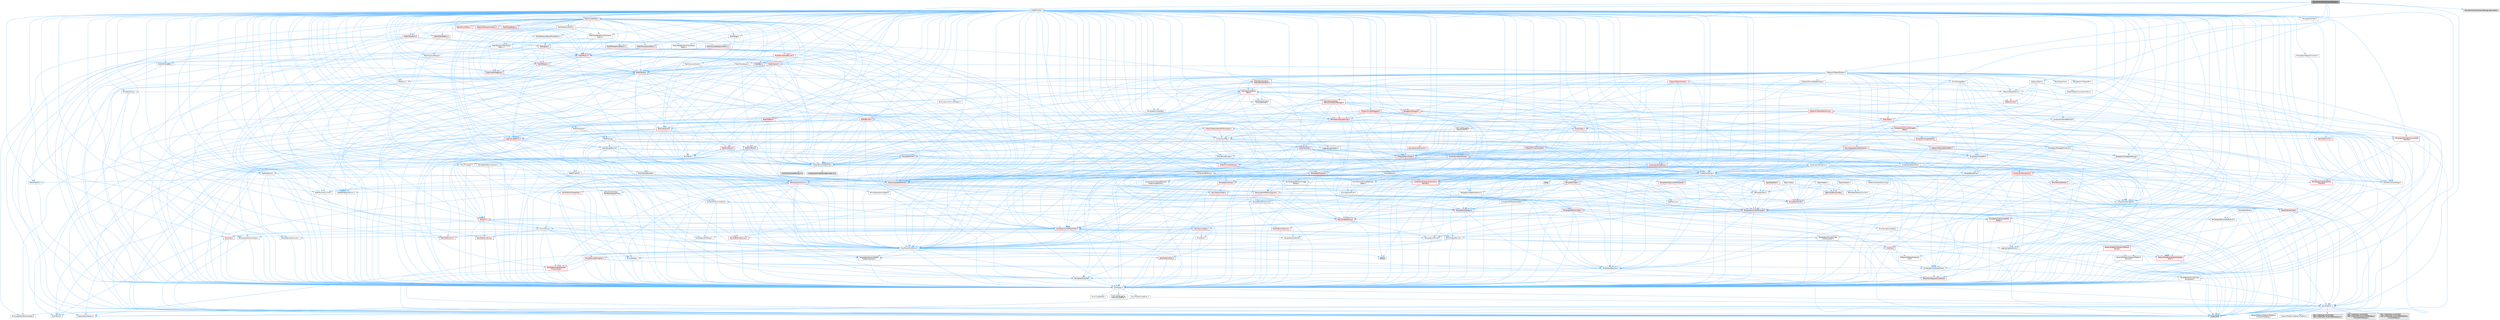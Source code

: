 digraph "MovieSceneToolsProjectSettings.h"
{
 // INTERACTIVE_SVG=YES
 // LATEX_PDF_SIZE
  bgcolor="transparent";
  edge [fontname=Helvetica,fontsize=10,labelfontname=Helvetica,labelfontsize=10];
  node [fontname=Helvetica,fontsize=10,shape=box,height=0.2,width=0.4];
  Node1 [id="Node000001",label="MovieSceneToolsProjectSettings.h",height=0.2,width=0.4,color="gray40", fillcolor="grey60", style="filled", fontcolor="black",tooltip=" "];
  Node1 -> Node2 [id="edge1_Node000001_Node000002",color="steelblue1",style="solid",tooltip=" "];
  Node2 [id="Node000002",label="Containers/Array.h",height=0.2,width=0.4,color="grey40", fillcolor="white", style="filled",URL="$df/dd0/Array_8h.html",tooltip=" "];
  Node2 -> Node3 [id="edge2_Node000002_Node000003",color="steelblue1",style="solid",tooltip=" "];
  Node3 [id="Node000003",label="CoreTypes.h",height=0.2,width=0.4,color="grey40", fillcolor="white", style="filled",URL="$dc/dec/CoreTypes_8h.html",tooltip=" "];
  Node3 -> Node4 [id="edge3_Node000003_Node000004",color="steelblue1",style="solid",tooltip=" "];
  Node4 [id="Node000004",label="HAL/Platform.h",height=0.2,width=0.4,color="grey40", fillcolor="white", style="filled",URL="$d9/dd0/Platform_8h.html",tooltip=" "];
  Node4 -> Node5 [id="edge4_Node000004_Node000005",color="steelblue1",style="solid",tooltip=" "];
  Node5 [id="Node000005",label="Misc/Build.h",height=0.2,width=0.4,color="grey40", fillcolor="white", style="filled",URL="$d3/dbb/Build_8h.html",tooltip=" "];
  Node4 -> Node6 [id="edge5_Node000004_Node000006",color="steelblue1",style="solid",tooltip=" "];
  Node6 [id="Node000006",label="Misc/LargeWorldCoordinates.h",height=0.2,width=0.4,color="grey40", fillcolor="white", style="filled",URL="$d2/dcb/LargeWorldCoordinates_8h.html",tooltip=" "];
  Node4 -> Node7 [id="edge6_Node000004_Node000007",color="steelblue1",style="solid",tooltip=" "];
  Node7 [id="Node000007",label="type_traits",height=0.2,width=0.4,color="grey60", fillcolor="#E0E0E0", style="filled",tooltip=" "];
  Node4 -> Node8 [id="edge7_Node000004_Node000008",color="steelblue1",style="solid",tooltip=" "];
  Node8 [id="Node000008",label="PreprocessorHelpers.h",height=0.2,width=0.4,color="grey40", fillcolor="white", style="filled",URL="$db/ddb/PreprocessorHelpers_8h.html",tooltip=" "];
  Node4 -> Node9 [id="edge8_Node000004_Node000009",color="steelblue1",style="solid",tooltip=" "];
  Node9 [id="Node000009",label="UBT_COMPILED_PLATFORM\l/UBT_COMPILED_PLATFORMPlatform\lCompilerPreSetup.h",height=0.2,width=0.4,color="grey60", fillcolor="#E0E0E0", style="filled",tooltip=" "];
  Node4 -> Node10 [id="edge9_Node000004_Node000010",color="steelblue1",style="solid",tooltip=" "];
  Node10 [id="Node000010",label="GenericPlatform/GenericPlatform\lCompilerPreSetup.h",height=0.2,width=0.4,color="grey40", fillcolor="white", style="filled",URL="$d9/dc8/GenericPlatformCompilerPreSetup_8h.html",tooltip=" "];
  Node4 -> Node11 [id="edge10_Node000004_Node000011",color="steelblue1",style="solid",tooltip=" "];
  Node11 [id="Node000011",label="GenericPlatform/GenericPlatform.h",height=0.2,width=0.4,color="grey40", fillcolor="white", style="filled",URL="$d6/d84/GenericPlatform_8h.html",tooltip=" "];
  Node4 -> Node12 [id="edge11_Node000004_Node000012",color="steelblue1",style="solid",tooltip=" "];
  Node12 [id="Node000012",label="UBT_COMPILED_PLATFORM\l/UBT_COMPILED_PLATFORMPlatform.h",height=0.2,width=0.4,color="grey60", fillcolor="#E0E0E0", style="filled",tooltip=" "];
  Node4 -> Node13 [id="edge12_Node000004_Node000013",color="steelblue1",style="solid",tooltip=" "];
  Node13 [id="Node000013",label="UBT_COMPILED_PLATFORM\l/UBT_COMPILED_PLATFORMPlatform\lCompilerSetup.h",height=0.2,width=0.4,color="grey60", fillcolor="#E0E0E0", style="filled",tooltip=" "];
  Node3 -> Node14 [id="edge13_Node000003_Node000014",color="steelblue1",style="solid",tooltip=" "];
  Node14 [id="Node000014",label="ProfilingDebugging\l/UMemoryDefines.h",height=0.2,width=0.4,color="grey40", fillcolor="white", style="filled",URL="$d2/da2/UMemoryDefines_8h.html",tooltip=" "];
  Node3 -> Node15 [id="edge14_Node000003_Node000015",color="steelblue1",style="solid",tooltip=" "];
  Node15 [id="Node000015",label="Misc/CoreMiscDefines.h",height=0.2,width=0.4,color="grey40", fillcolor="white", style="filled",URL="$da/d38/CoreMiscDefines_8h.html",tooltip=" "];
  Node15 -> Node4 [id="edge15_Node000015_Node000004",color="steelblue1",style="solid",tooltip=" "];
  Node15 -> Node8 [id="edge16_Node000015_Node000008",color="steelblue1",style="solid",tooltip=" "];
  Node3 -> Node16 [id="edge17_Node000003_Node000016",color="steelblue1",style="solid",tooltip=" "];
  Node16 [id="Node000016",label="Misc/CoreDefines.h",height=0.2,width=0.4,color="grey40", fillcolor="white", style="filled",URL="$d3/dd2/CoreDefines_8h.html",tooltip=" "];
  Node2 -> Node17 [id="edge18_Node000002_Node000017",color="steelblue1",style="solid",tooltip=" "];
  Node17 [id="Node000017",label="Misc/AssertionMacros.h",height=0.2,width=0.4,color="grey40", fillcolor="white", style="filled",URL="$d0/dfa/AssertionMacros_8h.html",tooltip=" "];
  Node17 -> Node3 [id="edge19_Node000017_Node000003",color="steelblue1",style="solid",tooltip=" "];
  Node17 -> Node4 [id="edge20_Node000017_Node000004",color="steelblue1",style="solid",tooltip=" "];
  Node17 -> Node18 [id="edge21_Node000017_Node000018",color="steelblue1",style="solid",tooltip=" "];
  Node18 [id="Node000018",label="HAL/PlatformMisc.h",height=0.2,width=0.4,color="red", fillcolor="#FFF0F0", style="filled",URL="$d0/df5/PlatformMisc_8h.html",tooltip=" "];
  Node18 -> Node3 [id="edge22_Node000018_Node000003",color="steelblue1",style="solid",tooltip=" "];
  Node17 -> Node8 [id="edge23_Node000017_Node000008",color="steelblue1",style="solid",tooltip=" "];
  Node17 -> Node54 [id="edge24_Node000017_Node000054",color="steelblue1",style="solid",tooltip=" "];
  Node54 [id="Node000054",label="Templates/EnableIf.h",height=0.2,width=0.4,color="grey40", fillcolor="white", style="filled",URL="$d7/d60/EnableIf_8h.html",tooltip=" "];
  Node54 -> Node3 [id="edge25_Node000054_Node000003",color="steelblue1",style="solid",tooltip=" "];
  Node17 -> Node55 [id="edge26_Node000017_Node000055",color="steelblue1",style="solid",tooltip=" "];
  Node55 [id="Node000055",label="Templates/IsArrayOrRefOf\lTypeByPredicate.h",height=0.2,width=0.4,color="grey40", fillcolor="white", style="filled",URL="$d6/da1/IsArrayOrRefOfTypeByPredicate_8h.html",tooltip=" "];
  Node55 -> Node3 [id="edge27_Node000055_Node000003",color="steelblue1",style="solid",tooltip=" "];
  Node17 -> Node56 [id="edge28_Node000017_Node000056",color="steelblue1",style="solid",tooltip=" "];
  Node56 [id="Node000056",label="Templates/IsValidVariadic\lFunctionArg.h",height=0.2,width=0.4,color="red", fillcolor="#FFF0F0", style="filled",URL="$d0/dc8/IsValidVariadicFunctionArg_8h.html",tooltip=" "];
  Node56 -> Node3 [id="edge29_Node000056_Node000003",color="steelblue1",style="solid",tooltip=" "];
  Node56 -> Node7 [id="edge30_Node000056_Node000007",color="steelblue1",style="solid",tooltip=" "];
  Node17 -> Node58 [id="edge31_Node000017_Node000058",color="steelblue1",style="solid",tooltip=" "];
  Node58 [id="Node000058",label="Traits/IsCharEncodingCompatible\lWith.h",height=0.2,width=0.4,color="red", fillcolor="#FFF0F0", style="filled",URL="$df/dd1/IsCharEncodingCompatibleWith_8h.html",tooltip=" "];
  Node58 -> Node7 [id="edge32_Node000058_Node000007",color="steelblue1",style="solid",tooltip=" "];
  Node17 -> Node60 [id="edge33_Node000017_Node000060",color="steelblue1",style="solid",tooltip=" "];
  Node60 [id="Node000060",label="Misc/VarArgs.h",height=0.2,width=0.4,color="grey40", fillcolor="white", style="filled",URL="$d5/d6f/VarArgs_8h.html",tooltip=" "];
  Node60 -> Node3 [id="edge34_Node000060_Node000003",color="steelblue1",style="solid",tooltip=" "];
  Node17 -> Node61 [id="edge35_Node000017_Node000061",color="steelblue1",style="solid",tooltip=" "];
  Node61 [id="Node000061",label="String/FormatStringSan.h",height=0.2,width=0.4,color="red", fillcolor="#FFF0F0", style="filled",URL="$d3/d8b/FormatStringSan_8h.html",tooltip=" "];
  Node61 -> Node7 [id="edge36_Node000061_Node000007",color="steelblue1",style="solid",tooltip=" "];
  Node61 -> Node3 [id="edge37_Node000061_Node000003",color="steelblue1",style="solid",tooltip=" "];
  Node61 -> Node62 [id="edge38_Node000061_Node000062",color="steelblue1",style="solid",tooltip=" "];
  Node62 [id="Node000062",label="Templates/Requires.h",height=0.2,width=0.4,color="grey40", fillcolor="white", style="filled",URL="$dc/d96/Requires_8h.html",tooltip=" "];
  Node62 -> Node54 [id="edge39_Node000062_Node000054",color="steelblue1",style="solid",tooltip=" "];
  Node62 -> Node7 [id="edge40_Node000062_Node000007",color="steelblue1",style="solid",tooltip=" "];
  Node61 -> Node56 [id="edge41_Node000061_Node000056",color="steelblue1",style="solid",tooltip=" "];
  Node61 -> Node26 [id="edge42_Node000061_Node000026",color="steelblue1",style="solid",tooltip=" "];
  Node26 [id="Node000026",label="Containers/ContainersFwd.h",height=0.2,width=0.4,color="grey40", fillcolor="white", style="filled",URL="$d4/d0a/ContainersFwd_8h.html",tooltip=" "];
  Node26 -> Node4 [id="edge43_Node000026_Node000004",color="steelblue1",style="solid",tooltip=" "];
  Node26 -> Node3 [id="edge44_Node000026_Node000003",color="steelblue1",style="solid",tooltip=" "];
  Node26 -> Node23 [id="edge45_Node000026_Node000023",color="steelblue1",style="solid",tooltip=" "];
  Node23 [id="Node000023",label="Traits/IsContiguousContainer.h",height=0.2,width=0.4,color="red", fillcolor="#FFF0F0", style="filled",URL="$d5/d3c/IsContiguousContainer_8h.html",tooltip=" "];
  Node23 -> Node3 [id="edge46_Node000023_Node000003",color="steelblue1",style="solid",tooltip=" "];
  Node17 -> Node67 [id="edge47_Node000017_Node000067",color="steelblue1",style="solid",tooltip=" "];
  Node67 [id="Node000067",label="atomic",height=0.2,width=0.4,color="grey60", fillcolor="#E0E0E0", style="filled",tooltip=" "];
  Node2 -> Node68 [id="edge48_Node000002_Node000068",color="steelblue1",style="solid",tooltip=" "];
  Node68 [id="Node000068",label="Misc/IntrusiveUnsetOptional\lState.h",height=0.2,width=0.4,color="grey40", fillcolor="white", style="filled",URL="$d2/d0a/IntrusiveUnsetOptionalState_8h.html",tooltip=" "];
  Node68 -> Node69 [id="edge49_Node000068_Node000069",color="steelblue1",style="solid",tooltip=" "];
  Node69 [id="Node000069",label="Misc/OptionalFwd.h",height=0.2,width=0.4,color="grey40", fillcolor="white", style="filled",URL="$dc/d50/OptionalFwd_8h.html",tooltip=" "];
  Node2 -> Node70 [id="edge50_Node000002_Node000070",color="steelblue1",style="solid",tooltip=" "];
  Node70 [id="Node000070",label="Misc/ReverseIterate.h",height=0.2,width=0.4,color="red", fillcolor="#FFF0F0", style="filled",URL="$db/de3/ReverseIterate_8h.html",tooltip=" "];
  Node70 -> Node4 [id="edge51_Node000070_Node000004",color="steelblue1",style="solid",tooltip=" "];
  Node2 -> Node72 [id="edge52_Node000002_Node000072",color="steelblue1",style="solid",tooltip=" "];
  Node72 [id="Node000072",label="HAL/UnrealMemory.h",height=0.2,width=0.4,color="red", fillcolor="#FFF0F0", style="filled",URL="$d9/d96/UnrealMemory_8h.html",tooltip=" "];
  Node72 -> Node3 [id="edge53_Node000072_Node000003",color="steelblue1",style="solid",tooltip=" "];
  Node72 -> Node76 [id="edge54_Node000072_Node000076",color="steelblue1",style="solid",tooltip=" "];
  Node76 [id="Node000076",label="HAL/MemoryBase.h",height=0.2,width=0.4,color="red", fillcolor="#FFF0F0", style="filled",URL="$d6/d9f/MemoryBase_8h.html",tooltip=" "];
  Node76 -> Node3 [id="edge55_Node000076_Node000003",color="steelblue1",style="solid",tooltip=" "];
  Node76 -> Node47 [id="edge56_Node000076_Node000047",color="steelblue1",style="solid",tooltip=" "];
  Node47 [id="Node000047",label="HAL/PlatformAtomics.h",height=0.2,width=0.4,color="red", fillcolor="#FFF0F0", style="filled",URL="$d3/d36/PlatformAtomics_8h.html",tooltip=" "];
  Node47 -> Node3 [id="edge57_Node000047_Node000003",color="steelblue1",style="solid",tooltip=" "];
  Node76 -> Node30 [id="edge58_Node000076_Node000030",color="steelblue1",style="solid",tooltip=" "];
  Node30 [id="Node000030",label="HAL/PlatformCrt.h",height=0.2,width=0.4,color="red", fillcolor="#FFF0F0", style="filled",URL="$d8/d75/PlatformCrt_8h.html",tooltip=" "];
  Node76 -> Node77 [id="edge59_Node000076_Node000077",color="steelblue1",style="solid",tooltip=" "];
  Node77 [id="Node000077",label="Misc/Exec.h",height=0.2,width=0.4,color="grey40", fillcolor="white", style="filled",URL="$de/ddb/Exec_8h.html",tooltip=" "];
  Node77 -> Node3 [id="edge60_Node000077_Node000003",color="steelblue1",style="solid",tooltip=" "];
  Node77 -> Node17 [id="edge61_Node000077_Node000017",color="steelblue1",style="solid",tooltip=" "];
  Node76 -> Node78 [id="edge62_Node000076_Node000078",color="steelblue1",style="solid",tooltip=" "];
  Node78 [id="Node000078",label="Misc/OutputDevice.h",height=0.2,width=0.4,color="grey40", fillcolor="white", style="filled",URL="$d7/d32/OutputDevice_8h.html",tooltip=" "];
  Node78 -> Node25 [id="edge63_Node000078_Node000025",color="steelblue1",style="solid",tooltip=" "];
  Node25 [id="Node000025",label="CoreFwd.h",height=0.2,width=0.4,color="red", fillcolor="#FFF0F0", style="filled",URL="$d1/d1e/CoreFwd_8h.html",tooltip=" "];
  Node25 -> Node3 [id="edge64_Node000025_Node000003",color="steelblue1",style="solid",tooltip=" "];
  Node25 -> Node26 [id="edge65_Node000025_Node000026",color="steelblue1",style="solid",tooltip=" "];
  Node25 -> Node28 [id="edge66_Node000025_Node000028",color="steelblue1",style="solid",tooltip=" "];
  Node28 [id="Node000028",label="UObject/UObjectHierarchy\lFwd.h",height=0.2,width=0.4,color="grey40", fillcolor="white", style="filled",URL="$d3/d13/UObjectHierarchyFwd_8h.html",tooltip=" "];
  Node78 -> Node3 [id="edge67_Node000078_Node000003",color="steelblue1",style="solid",tooltip=" "];
  Node78 -> Node79 [id="edge68_Node000078_Node000079",color="steelblue1",style="solid",tooltip=" "];
  Node79 [id="Node000079",label="Logging/LogVerbosity.h",height=0.2,width=0.4,color="grey40", fillcolor="white", style="filled",URL="$d2/d8f/LogVerbosity_8h.html",tooltip=" "];
  Node79 -> Node3 [id="edge69_Node000079_Node000003",color="steelblue1",style="solid",tooltip=" "];
  Node78 -> Node60 [id="edge70_Node000078_Node000060",color="steelblue1",style="solid",tooltip=" "];
  Node78 -> Node55 [id="edge71_Node000078_Node000055",color="steelblue1",style="solid",tooltip=" "];
  Node78 -> Node56 [id="edge72_Node000078_Node000056",color="steelblue1",style="solid",tooltip=" "];
  Node78 -> Node58 [id="edge73_Node000078_Node000058",color="steelblue1",style="solid",tooltip=" "];
  Node72 -> Node89 [id="edge74_Node000072_Node000089",color="steelblue1",style="solid",tooltip=" "];
  Node89 [id="Node000089",label="HAL/PlatformMemory.h",height=0.2,width=0.4,color="red", fillcolor="#FFF0F0", style="filled",URL="$de/d68/PlatformMemory_8h.html",tooltip=" "];
  Node89 -> Node3 [id="edge75_Node000089_Node000003",color="steelblue1",style="solid",tooltip=" "];
  Node72 -> Node92 [id="edge76_Node000072_Node000092",color="steelblue1",style="solid",tooltip=" "];
  Node92 [id="Node000092",label="Templates/IsPointer.h",height=0.2,width=0.4,color="grey40", fillcolor="white", style="filled",URL="$d7/d05/IsPointer_8h.html",tooltip=" "];
  Node92 -> Node3 [id="edge77_Node000092_Node000003",color="steelblue1",style="solid",tooltip=" "];
  Node2 -> Node93 [id="edge78_Node000002_Node000093",color="steelblue1",style="solid",tooltip=" "];
  Node93 [id="Node000093",label="Templates/UnrealTypeTraits.h",height=0.2,width=0.4,color="red", fillcolor="#FFF0F0", style="filled",URL="$d2/d2d/UnrealTypeTraits_8h.html",tooltip=" "];
  Node93 -> Node3 [id="edge79_Node000093_Node000003",color="steelblue1",style="solid",tooltip=" "];
  Node93 -> Node92 [id="edge80_Node000093_Node000092",color="steelblue1",style="solid",tooltip=" "];
  Node93 -> Node17 [id="edge81_Node000093_Node000017",color="steelblue1",style="solid",tooltip=" "];
  Node93 -> Node85 [id="edge82_Node000093_Node000085",color="steelblue1",style="solid",tooltip=" "];
  Node85 [id="Node000085",label="Templates/AndOrNot.h",height=0.2,width=0.4,color="grey40", fillcolor="white", style="filled",URL="$db/d0a/AndOrNot_8h.html",tooltip=" "];
  Node85 -> Node3 [id="edge83_Node000085_Node000003",color="steelblue1",style="solid",tooltip=" "];
  Node93 -> Node54 [id="edge84_Node000093_Node000054",color="steelblue1",style="solid",tooltip=" "];
  Node93 -> Node94 [id="edge85_Node000093_Node000094",color="steelblue1",style="solid",tooltip=" "];
  Node94 [id="Node000094",label="Templates/IsArithmetic.h",height=0.2,width=0.4,color="grey40", fillcolor="white", style="filled",URL="$d2/d5d/IsArithmetic_8h.html",tooltip=" "];
  Node94 -> Node3 [id="edge86_Node000094_Node000003",color="steelblue1",style="solid",tooltip=" "];
  Node93 -> Node96 [id="edge87_Node000093_Node000096",color="steelblue1",style="solid",tooltip=" "];
  Node96 [id="Node000096",label="Templates/IsPODType.h",height=0.2,width=0.4,color="grey40", fillcolor="white", style="filled",URL="$d7/db1/IsPODType_8h.html",tooltip=" "];
  Node96 -> Node3 [id="edge88_Node000096_Node000003",color="steelblue1",style="solid",tooltip=" "];
  Node93 -> Node97 [id="edge89_Node000093_Node000097",color="steelblue1",style="solid",tooltip=" "];
  Node97 [id="Node000097",label="Templates/IsUECoreType.h",height=0.2,width=0.4,color="grey40", fillcolor="white", style="filled",URL="$d1/db8/IsUECoreType_8h.html",tooltip=" "];
  Node97 -> Node3 [id="edge90_Node000097_Node000003",color="steelblue1",style="solid",tooltip=" "];
  Node97 -> Node7 [id="edge91_Node000097_Node000007",color="steelblue1",style="solid",tooltip=" "];
  Node93 -> Node86 [id="edge92_Node000093_Node000086",color="steelblue1",style="solid",tooltip=" "];
  Node86 [id="Node000086",label="Templates/IsTriviallyCopy\lConstructible.h",height=0.2,width=0.4,color="grey40", fillcolor="white", style="filled",URL="$d3/d78/IsTriviallyCopyConstructible_8h.html",tooltip=" "];
  Node86 -> Node3 [id="edge93_Node000086_Node000003",color="steelblue1",style="solid",tooltip=" "];
  Node86 -> Node7 [id="edge94_Node000086_Node000007",color="steelblue1",style="solid",tooltip=" "];
  Node2 -> Node98 [id="edge95_Node000002_Node000098",color="steelblue1",style="solid",tooltip=" "];
  Node98 [id="Node000098",label="Templates/UnrealTemplate.h",height=0.2,width=0.4,color="red", fillcolor="#FFF0F0", style="filled",URL="$d4/d24/UnrealTemplate_8h.html",tooltip=" "];
  Node98 -> Node3 [id="edge96_Node000098_Node000003",color="steelblue1",style="solid",tooltip=" "];
  Node98 -> Node92 [id="edge97_Node000098_Node000092",color="steelblue1",style="solid",tooltip=" "];
  Node98 -> Node72 [id="edge98_Node000098_Node000072",color="steelblue1",style="solid",tooltip=" "];
  Node98 -> Node93 [id="edge99_Node000098_Node000093",color="steelblue1",style="solid",tooltip=" "];
  Node98 -> Node101 [id="edge100_Node000098_Node000101",color="steelblue1",style="solid",tooltip=" "];
  Node101 [id="Node000101",label="Templates/RemoveReference.h",height=0.2,width=0.4,color="grey40", fillcolor="white", style="filled",URL="$da/dbe/RemoveReference_8h.html",tooltip=" "];
  Node101 -> Node3 [id="edge101_Node000101_Node000003",color="steelblue1",style="solid",tooltip=" "];
  Node98 -> Node62 [id="edge102_Node000098_Node000062",color="steelblue1",style="solid",tooltip=" "];
  Node98 -> Node102 [id="edge103_Node000098_Node000102",color="steelblue1",style="solid",tooltip=" "];
  Node102 [id="Node000102",label="Templates/TypeCompatible\lBytes.h",height=0.2,width=0.4,color="red", fillcolor="#FFF0F0", style="filled",URL="$df/d0a/TypeCompatibleBytes_8h.html",tooltip=" "];
  Node102 -> Node3 [id="edge104_Node000102_Node000003",color="steelblue1",style="solid",tooltip=" "];
  Node102 -> Node7 [id="edge105_Node000102_Node000007",color="steelblue1",style="solid",tooltip=" "];
  Node98 -> Node23 [id="edge106_Node000098_Node000023",color="steelblue1",style="solid",tooltip=" "];
  Node98 -> Node7 [id="edge107_Node000098_Node000007",color="steelblue1",style="solid",tooltip=" "];
  Node2 -> Node104 [id="edge108_Node000002_Node000104",color="steelblue1",style="solid",tooltip=" "];
  Node104 [id="Node000104",label="Containers/AllowShrinking.h",height=0.2,width=0.4,color="grey40", fillcolor="white", style="filled",URL="$d7/d1a/AllowShrinking_8h.html",tooltip=" "];
  Node104 -> Node3 [id="edge109_Node000104_Node000003",color="steelblue1",style="solid",tooltip=" "];
  Node2 -> Node105 [id="edge110_Node000002_Node000105",color="steelblue1",style="solid",tooltip=" "];
  Node105 [id="Node000105",label="Containers/ContainerAllocation\lPolicies.h",height=0.2,width=0.4,color="red", fillcolor="#FFF0F0", style="filled",URL="$d7/dff/ContainerAllocationPolicies_8h.html",tooltip=" "];
  Node105 -> Node3 [id="edge111_Node000105_Node000003",color="steelblue1",style="solid",tooltip=" "];
  Node105 -> Node105 [id="edge112_Node000105_Node000105",color="steelblue1",style="solid",tooltip=" "];
  Node105 -> Node107 [id="edge113_Node000105_Node000107",color="steelblue1",style="solid",tooltip=" "];
  Node107 [id="Node000107",label="HAL/PlatformMath.h",height=0.2,width=0.4,color="red", fillcolor="#FFF0F0", style="filled",URL="$dc/d53/PlatformMath_8h.html",tooltip=" "];
  Node107 -> Node3 [id="edge114_Node000107_Node000003",color="steelblue1",style="solid",tooltip=" "];
  Node105 -> Node72 [id="edge115_Node000105_Node000072",color="steelblue1",style="solid",tooltip=" "];
  Node105 -> Node40 [id="edge116_Node000105_Node000040",color="steelblue1",style="solid",tooltip=" "];
  Node40 [id="Node000040",label="Math/NumericLimits.h",height=0.2,width=0.4,color="grey40", fillcolor="white", style="filled",URL="$df/d1b/NumericLimits_8h.html",tooltip=" "];
  Node40 -> Node3 [id="edge117_Node000040_Node000003",color="steelblue1",style="solid",tooltip=" "];
  Node105 -> Node17 [id="edge118_Node000105_Node000017",color="steelblue1",style="solid",tooltip=" "];
  Node105 -> Node116 [id="edge119_Node000105_Node000116",color="steelblue1",style="solid",tooltip=" "];
  Node116 [id="Node000116",label="Templates/MemoryOps.h",height=0.2,width=0.4,color="red", fillcolor="#FFF0F0", style="filled",URL="$db/dea/MemoryOps_8h.html",tooltip=" "];
  Node116 -> Node3 [id="edge120_Node000116_Node000003",color="steelblue1",style="solid",tooltip=" "];
  Node116 -> Node72 [id="edge121_Node000116_Node000072",color="steelblue1",style="solid",tooltip=" "];
  Node116 -> Node87 [id="edge122_Node000116_Node000087",color="steelblue1",style="solid",tooltip=" "];
  Node87 [id="Node000087",label="Templates/IsTriviallyCopy\lAssignable.h",height=0.2,width=0.4,color="grey40", fillcolor="white", style="filled",URL="$d2/df2/IsTriviallyCopyAssignable_8h.html",tooltip=" "];
  Node87 -> Node3 [id="edge123_Node000087_Node000003",color="steelblue1",style="solid",tooltip=" "];
  Node87 -> Node7 [id="edge124_Node000087_Node000007",color="steelblue1",style="solid",tooltip=" "];
  Node116 -> Node86 [id="edge125_Node000116_Node000086",color="steelblue1",style="solid",tooltip=" "];
  Node116 -> Node62 [id="edge126_Node000116_Node000062",color="steelblue1",style="solid",tooltip=" "];
  Node116 -> Node93 [id="edge127_Node000116_Node000093",color="steelblue1",style="solid",tooltip=" "];
  Node116 -> Node7 [id="edge128_Node000116_Node000007",color="steelblue1",style="solid",tooltip=" "];
  Node105 -> Node102 [id="edge129_Node000105_Node000102",color="steelblue1",style="solid",tooltip=" "];
  Node105 -> Node7 [id="edge130_Node000105_Node000007",color="steelblue1",style="solid",tooltip=" "];
  Node2 -> Node117 [id="edge131_Node000002_Node000117",color="steelblue1",style="solid",tooltip=" "];
  Node117 [id="Node000117",label="Containers/ContainerElement\lTypeCompatibility.h",height=0.2,width=0.4,color="grey40", fillcolor="white", style="filled",URL="$df/ddf/ContainerElementTypeCompatibility_8h.html",tooltip=" "];
  Node117 -> Node3 [id="edge132_Node000117_Node000003",color="steelblue1",style="solid",tooltip=" "];
  Node117 -> Node93 [id="edge133_Node000117_Node000093",color="steelblue1",style="solid",tooltip=" "];
  Node2 -> Node118 [id="edge134_Node000002_Node000118",color="steelblue1",style="solid",tooltip=" "];
  Node118 [id="Node000118",label="Serialization/Archive.h",height=0.2,width=0.4,color="red", fillcolor="#FFF0F0", style="filled",URL="$d7/d3b/Archive_8h.html",tooltip=" "];
  Node118 -> Node25 [id="edge135_Node000118_Node000025",color="steelblue1",style="solid",tooltip=" "];
  Node118 -> Node3 [id="edge136_Node000118_Node000003",color="steelblue1",style="solid",tooltip=" "];
  Node118 -> Node119 [id="edge137_Node000118_Node000119",color="steelblue1",style="solid",tooltip=" "];
  Node119 [id="Node000119",label="HAL/PlatformProperties.h",height=0.2,width=0.4,color="red", fillcolor="#FFF0F0", style="filled",URL="$d9/db0/PlatformProperties_8h.html",tooltip=" "];
  Node119 -> Node3 [id="edge138_Node000119_Node000003",color="steelblue1",style="solid",tooltip=" "];
  Node118 -> Node122 [id="edge139_Node000118_Node000122",color="steelblue1",style="solid",tooltip=" "];
  Node122 [id="Node000122",label="Internationalization\l/TextNamespaceFwd.h",height=0.2,width=0.4,color="grey40", fillcolor="white", style="filled",URL="$d8/d97/TextNamespaceFwd_8h.html",tooltip=" "];
  Node122 -> Node3 [id="edge140_Node000122_Node000003",color="steelblue1",style="solid",tooltip=" "];
  Node118 -> Node17 [id="edge141_Node000118_Node000017",color="steelblue1",style="solid",tooltip=" "];
  Node118 -> Node5 [id="edge142_Node000118_Node000005",color="steelblue1",style="solid",tooltip=" "];
  Node118 -> Node123 [id="edge143_Node000118_Node000123",color="steelblue1",style="solid",tooltip=" "];
  Node123 [id="Node000123",label="Misc/EngineVersionBase.h",height=0.2,width=0.4,color="grey40", fillcolor="white", style="filled",URL="$d5/d2b/EngineVersionBase_8h.html",tooltip=" "];
  Node123 -> Node3 [id="edge144_Node000123_Node000003",color="steelblue1",style="solid",tooltip=" "];
  Node118 -> Node60 [id="edge145_Node000118_Node000060",color="steelblue1",style="solid",tooltip=" "];
  Node118 -> Node54 [id="edge146_Node000118_Node000054",color="steelblue1",style="solid",tooltip=" "];
  Node118 -> Node55 [id="edge147_Node000118_Node000055",color="steelblue1",style="solid",tooltip=" "];
  Node118 -> Node126 [id="edge148_Node000118_Node000126",color="steelblue1",style="solid",tooltip=" "];
  Node126 [id="Node000126",label="Templates/IsEnumClass.h",height=0.2,width=0.4,color="grey40", fillcolor="white", style="filled",URL="$d7/d15/IsEnumClass_8h.html",tooltip=" "];
  Node126 -> Node3 [id="edge149_Node000126_Node000003",color="steelblue1",style="solid",tooltip=" "];
  Node126 -> Node85 [id="edge150_Node000126_Node000085",color="steelblue1",style="solid",tooltip=" "];
  Node118 -> Node56 [id="edge151_Node000118_Node000056",color="steelblue1",style="solid",tooltip=" "];
  Node118 -> Node98 [id="edge152_Node000118_Node000098",color="steelblue1",style="solid",tooltip=" "];
  Node118 -> Node58 [id="edge153_Node000118_Node000058",color="steelblue1",style="solid",tooltip=" "];
  Node118 -> Node127 [id="edge154_Node000118_Node000127",color="steelblue1",style="solid",tooltip=" "];
  Node127 [id="Node000127",label="UObject/ObjectVersion.h",height=0.2,width=0.4,color="grey40", fillcolor="white", style="filled",URL="$da/d63/ObjectVersion_8h.html",tooltip=" "];
  Node127 -> Node3 [id="edge155_Node000127_Node000003",color="steelblue1",style="solid",tooltip=" "];
  Node2 -> Node128 [id="edge156_Node000002_Node000128",color="steelblue1",style="solid",tooltip=" "];
  Node128 [id="Node000128",label="Serialization/MemoryImage\lWriter.h",height=0.2,width=0.4,color="grey40", fillcolor="white", style="filled",URL="$d0/d08/MemoryImageWriter_8h.html",tooltip=" "];
  Node128 -> Node3 [id="edge157_Node000128_Node000003",color="steelblue1",style="solid",tooltip=" "];
  Node128 -> Node129 [id="edge158_Node000128_Node000129",color="steelblue1",style="solid",tooltip=" "];
  Node129 [id="Node000129",label="Serialization/MemoryLayout.h",height=0.2,width=0.4,color="red", fillcolor="#FFF0F0", style="filled",URL="$d7/d66/MemoryLayout_8h.html",tooltip=" "];
  Node129 -> Node132 [id="edge159_Node000129_Node000132",color="steelblue1",style="solid",tooltip=" "];
  Node132 [id="Node000132",label="Containers/EnumAsByte.h",height=0.2,width=0.4,color="grey40", fillcolor="white", style="filled",URL="$d6/d9a/EnumAsByte_8h.html",tooltip=" "];
  Node132 -> Node3 [id="edge160_Node000132_Node000003",color="steelblue1",style="solid",tooltip=" "];
  Node132 -> Node96 [id="edge161_Node000132_Node000096",color="steelblue1",style="solid",tooltip=" "];
  Node132 -> Node133 [id="edge162_Node000132_Node000133",color="steelblue1",style="solid",tooltip=" "];
  Node133 [id="Node000133",label="Templates/TypeHash.h",height=0.2,width=0.4,color="red", fillcolor="#FFF0F0", style="filled",URL="$d1/d62/TypeHash_8h.html",tooltip=" "];
  Node133 -> Node3 [id="edge163_Node000133_Node000003",color="steelblue1",style="solid",tooltip=" "];
  Node133 -> Node62 [id="edge164_Node000133_Node000062",color="steelblue1",style="solid",tooltip=" "];
  Node133 -> Node134 [id="edge165_Node000133_Node000134",color="steelblue1",style="solid",tooltip=" "];
  Node134 [id="Node000134",label="Misc/Crc.h",height=0.2,width=0.4,color="red", fillcolor="#FFF0F0", style="filled",URL="$d4/dd2/Crc_8h.html",tooltip=" "];
  Node134 -> Node3 [id="edge166_Node000134_Node000003",color="steelblue1",style="solid",tooltip=" "];
  Node134 -> Node74 [id="edge167_Node000134_Node000074",color="steelblue1",style="solid",tooltip=" "];
  Node74 [id="Node000074",label="HAL/PlatformString.h",height=0.2,width=0.4,color="red", fillcolor="#FFF0F0", style="filled",URL="$db/db5/PlatformString_8h.html",tooltip=" "];
  Node74 -> Node3 [id="edge168_Node000074_Node000003",color="steelblue1",style="solid",tooltip=" "];
  Node134 -> Node17 [id="edge169_Node000134_Node000017",color="steelblue1",style="solid",tooltip=" "];
  Node134 -> Node135 [id="edge170_Node000134_Node000135",color="steelblue1",style="solid",tooltip=" "];
  Node135 [id="Node000135",label="Misc/CString.h",height=0.2,width=0.4,color="grey40", fillcolor="white", style="filled",URL="$d2/d49/CString_8h.html",tooltip=" "];
  Node135 -> Node3 [id="edge171_Node000135_Node000003",color="steelblue1",style="solid",tooltip=" "];
  Node135 -> Node30 [id="edge172_Node000135_Node000030",color="steelblue1",style="solid",tooltip=" "];
  Node135 -> Node74 [id="edge173_Node000135_Node000074",color="steelblue1",style="solid",tooltip=" "];
  Node135 -> Node17 [id="edge174_Node000135_Node000017",color="steelblue1",style="solid",tooltip=" "];
  Node135 -> Node136 [id="edge175_Node000135_Node000136",color="steelblue1",style="solid",tooltip=" "];
  Node136 [id="Node000136",label="Misc/Char.h",height=0.2,width=0.4,color="red", fillcolor="#FFF0F0", style="filled",URL="$d0/d58/Char_8h.html",tooltip=" "];
  Node136 -> Node3 [id="edge176_Node000136_Node000003",color="steelblue1",style="solid",tooltip=" "];
  Node136 -> Node7 [id="edge177_Node000136_Node000007",color="steelblue1",style="solid",tooltip=" "];
  Node135 -> Node60 [id="edge178_Node000135_Node000060",color="steelblue1",style="solid",tooltip=" "];
  Node135 -> Node55 [id="edge179_Node000135_Node000055",color="steelblue1",style="solid",tooltip=" "];
  Node135 -> Node56 [id="edge180_Node000135_Node000056",color="steelblue1",style="solid",tooltip=" "];
  Node135 -> Node58 [id="edge181_Node000135_Node000058",color="steelblue1",style="solid",tooltip=" "];
  Node134 -> Node136 [id="edge182_Node000134_Node000136",color="steelblue1",style="solid",tooltip=" "];
  Node134 -> Node93 [id="edge183_Node000134_Node000093",color="steelblue1",style="solid",tooltip=" "];
  Node133 -> Node7 [id="edge184_Node000133_Node000007",color="steelblue1",style="solid",tooltip=" "];
  Node129 -> Node20 [id="edge185_Node000129_Node000020",color="steelblue1",style="solid",tooltip=" "];
  Node20 [id="Node000020",label="Containers/StringFwd.h",height=0.2,width=0.4,color="grey40", fillcolor="white", style="filled",URL="$df/d37/StringFwd_8h.html",tooltip=" "];
  Node20 -> Node3 [id="edge186_Node000020_Node000003",color="steelblue1",style="solid",tooltip=" "];
  Node20 -> Node21 [id="edge187_Node000020_Node000021",color="steelblue1",style="solid",tooltip=" "];
  Node21 [id="Node000021",label="Traits/ElementType.h",height=0.2,width=0.4,color="red", fillcolor="#FFF0F0", style="filled",URL="$d5/d4f/ElementType_8h.html",tooltip=" "];
  Node21 -> Node4 [id="edge188_Node000021_Node000004",color="steelblue1",style="solid",tooltip=" "];
  Node21 -> Node7 [id="edge189_Node000021_Node000007",color="steelblue1",style="solid",tooltip=" "];
  Node20 -> Node23 [id="edge190_Node000020_Node000023",color="steelblue1",style="solid",tooltip=" "];
  Node129 -> Node72 [id="edge191_Node000129_Node000072",color="steelblue1",style="solid",tooltip=" "];
  Node129 -> Node54 [id="edge192_Node000129_Node000054",color="steelblue1",style="solid",tooltip=" "];
  Node129 -> Node98 [id="edge193_Node000129_Node000098",color="steelblue1",style="solid",tooltip=" "];
  Node2 -> Node142 [id="edge194_Node000002_Node000142",color="steelblue1",style="solid",tooltip=" "];
  Node142 [id="Node000142",label="Algo/Heapify.h",height=0.2,width=0.4,color="grey40", fillcolor="white", style="filled",URL="$d0/d2a/Heapify_8h.html",tooltip=" "];
  Node142 -> Node143 [id="edge195_Node000142_Node000143",color="steelblue1",style="solid",tooltip=" "];
  Node143 [id="Node000143",label="Algo/Impl/BinaryHeap.h",height=0.2,width=0.4,color="red", fillcolor="#FFF0F0", style="filled",URL="$d7/da3/Algo_2Impl_2BinaryHeap_8h.html",tooltip=" "];
  Node143 -> Node144 [id="edge196_Node000143_Node000144",color="steelblue1",style="solid",tooltip=" "];
  Node144 [id="Node000144",label="Templates/Invoke.h",height=0.2,width=0.4,color="red", fillcolor="#FFF0F0", style="filled",URL="$d7/deb/Invoke_8h.html",tooltip=" "];
  Node144 -> Node3 [id="edge197_Node000144_Node000003",color="steelblue1",style="solid",tooltip=" "];
  Node144 -> Node98 [id="edge198_Node000144_Node000098",color="steelblue1",style="solid",tooltip=" "];
  Node144 -> Node7 [id="edge199_Node000144_Node000007",color="steelblue1",style="solid",tooltip=" "];
  Node143 -> Node7 [id="edge200_Node000143_Node000007",color="steelblue1",style="solid",tooltip=" "];
  Node142 -> Node148 [id="edge201_Node000142_Node000148",color="steelblue1",style="solid",tooltip=" "];
  Node148 [id="Node000148",label="Templates/IdentityFunctor.h",height=0.2,width=0.4,color="grey40", fillcolor="white", style="filled",URL="$d7/d2e/IdentityFunctor_8h.html",tooltip=" "];
  Node148 -> Node4 [id="edge202_Node000148_Node000004",color="steelblue1",style="solid",tooltip=" "];
  Node142 -> Node144 [id="edge203_Node000142_Node000144",color="steelblue1",style="solid",tooltip=" "];
  Node142 -> Node149 [id="edge204_Node000142_Node000149",color="steelblue1",style="solid",tooltip=" "];
  Node149 [id="Node000149",label="Templates/Less.h",height=0.2,width=0.4,color="grey40", fillcolor="white", style="filled",URL="$de/dc8/Less_8h.html",tooltip=" "];
  Node149 -> Node3 [id="edge205_Node000149_Node000003",color="steelblue1",style="solid",tooltip=" "];
  Node149 -> Node98 [id="edge206_Node000149_Node000098",color="steelblue1",style="solid",tooltip=" "];
  Node142 -> Node98 [id="edge207_Node000142_Node000098",color="steelblue1",style="solid",tooltip=" "];
  Node2 -> Node150 [id="edge208_Node000002_Node000150",color="steelblue1",style="solid",tooltip=" "];
  Node150 [id="Node000150",label="Algo/HeapSort.h",height=0.2,width=0.4,color="grey40", fillcolor="white", style="filled",URL="$d3/d92/HeapSort_8h.html",tooltip=" "];
  Node150 -> Node143 [id="edge209_Node000150_Node000143",color="steelblue1",style="solid",tooltip=" "];
  Node150 -> Node148 [id="edge210_Node000150_Node000148",color="steelblue1",style="solid",tooltip=" "];
  Node150 -> Node149 [id="edge211_Node000150_Node000149",color="steelblue1",style="solid",tooltip=" "];
  Node150 -> Node98 [id="edge212_Node000150_Node000098",color="steelblue1",style="solid",tooltip=" "];
  Node2 -> Node151 [id="edge213_Node000002_Node000151",color="steelblue1",style="solid",tooltip=" "];
  Node151 [id="Node000151",label="Algo/IsHeap.h",height=0.2,width=0.4,color="grey40", fillcolor="white", style="filled",URL="$de/d32/IsHeap_8h.html",tooltip=" "];
  Node151 -> Node143 [id="edge214_Node000151_Node000143",color="steelblue1",style="solid",tooltip=" "];
  Node151 -> Node148 [id="edge215_Node000151_Node000148",color="steelblue1",style="solid",tooltip=" "];
  Node151 -> Node144 [id="edge216_Node000151_Node000144",color="steelblue1",style="solid",tooltip=" "];
  Node151 -> Node149 [id="edge217_Node000151_Node000149",color="steelblue1",style="solid",tooltip=" "];
  Node151 -> Node98 [id="edge218_Node000151_Node000098",color="steelblue1",style="solid",tooltip=" "];
  Node2 -> Node143 [id="edge219_Node000002_Node000143",color="steelblue1",style="solid",tooltip=" "];
  Node2 -> Node152 [id="edge220_Node000002_Node000152",color="steelblue1",style="solid",tooltip=" "];
  Node152 [id="Node000152",label="Algo/StableSort.h",height=0.2,width=0.4,color="red", fillcolor="#FFF0F0", style="filled",URL="$d7/d3c/StableSort_8h.html",tooltip=" "];
  Node152 -> Node148 [id="edge221_Node000152_Node000148",color="steelblue1",style="solid",tooltip=" "];
  Node152 -> Node144 [id="edge222_Node000152_Node000144",color="steelblue1",style="solid",tooltip=" "];
  Node152 -> Node149 [id="edge223_Node000152_Node000149",color="steelblue1",style="solid",tooltip=" "];
  Node152 -> Node98 [id="edge224_Node000152_Node000098",color="steelblue1",style="solid",tooltip=" "];
  Node2 -> Node155 [id="edge225_Node000002_Node000155",color="steelblue1",style="solid",tooltip=" "];
  Node155 [id="Node000155",label="Concepts/GetTypeHashable.h",height=0.2,width=0.4,color="grey40", fillcolor="white", style="filled",URL="$d3/da2/GetTypeHashable_8h.html",tooltip=" "];
  Node155 -> Node3 [id="edge226_Node000155_Node000003",color="steelblue1",style="solid",tooltip=" "];
  Node155 -> Node133 [id="edge227_Node000155_Node000133",color="steelblue1",style="solid",tooltip=" "];
  Node2 -> Node148 [id="edge228_Node000002_Node000148",color="steelblue1",style="solid",tooltip=" "];
  Node2 -> Node144 [id="edge229_Node000002_Node000144",color="steelblue1",style="solid",tooltip=" "];
  Node2 -> Node149 [id="edge230_Node000002_Node000149",color="steelblue1",style="solid",tooltip=" "];
  Node2 -> Node156 [id="edge231_Node000002_Node000156",color="steelblue1",style="solid",tooltip=" "];
  Node156 [id="Node000156",label="Templates/LosesQualifiers\lFromTo.h",height=0.2,width=0.4,color="red", fillcolor="#FFF0F0", style="filled",URL="$d2/db3/LosesQualifiersFromTo_8h.html",tooltip=" "];
  Node156 -> Node7 [id="edge232_Node000156_Node000007",color="steelblue1",style="solid",tooltip=" "];
  Node2 -> Node62 [id="edge233_Node000002_Node000062",color="steelblue1",style="solid",tooltip=" "];
  Node2 -> Node157 [id="edge234_Node000002_Node000157",color="steelblue1",style="solid",tooltip=" "];
  Node157 [id="Node000157",label="Templates/Sorting.h",height=0.2,width=0.4,color="red", fillcolor="#FFF0F0", style="filled",URL="$d3/d9e/Sorting_8h.html",tooltip=" "];
  Node157 -> Node3 [id="edge235_Node000157_Node000003",color="steelblue1",style="solid",tooltip=" "];
  Node157 -> Node107 [id="edge236_Node000157_Node000107",color="steelblue1",style="solid",tooltip=" "];
  Node157 -> Node149 [id="edge237_Node000157_Node000149",color="steelblue1",style="solid",tooltip=" "];
  Node2 -> Node161 [id="edge238_Node000002_Node000161",color="steelblue1",style="solid",tooltip=" "];
  Node161 [id="Node000161",label="Templates/AlignmentTemplates.h",height=0.2,width=0.4,color="red", fillcolor="#FFF0F0", style="filled",URL="$dd/d32/AlignmentTemplates_8h.html",tooltip=" "];
  Node161 -> Node3 [id="edge239_Node000161_Node000003",color="steelblue1",style="solid",tooltip=" "];
  Node161 -> Node92 [id="edge240_Node000161_Node000092",color="steelblue1",style="solid",tooltip=" "];
  Node2 -> Node21 [id="edge241_Node000002_Node000021",color="steelblue1",style="solid",tooltip=" "];
  Node2 -> Node113 [id="edge242_Node000002_Node000113",color="steelblue1",style="solid",tooltip=" "];
  Node113 [id="Node000113",label="limits",height=0.2,width=0.4,color="grey60", fillcolor="#E0E0E0", style="filled",tooltip=" "];
  Node2 -> Node7 [id="edge243_Node000002_Node000007",color="steelblue1",style="solid",tooltip=" "];
  Node1 -> Node162 [id="edge244_Node000001_Node000162",color="steelblue1",style="solid",tooltip=" "];
  Node162 [id="Node000162",label="Containers/UnrealString.h",height=0.2,width=0.4,color="grey40", fillcolor="white", style="filled",URL="$d5/dba/UnrealString_8h.html",tooltip=" "];
  Node162 -> Node163 [id="edge245_Node000162_Node000163",color="steelblue1",style="solid",tooltip=" "];
  Node163 [id="Node000163",label="Containers/UnrealStringIncludes.h.inl",height=0.2,width=0.4,color="grey60", fillcolor="#E0E0E0", style="filled",tooltip=" "];
  Node162 -> Node164 [id="edge246_Node000162_Node000164",color="steelblue1",style="solid",tooltip=" "];
  Node164 [id="Node000164",label="Containers/UnrealString.h.inl",height=0.2,width=0.4,color="grey60", fillcolor="#E0E0E0", style="filled",tooltip=" "];
  Node162 -> Node165 [id="edge247_Node000162_Node000165",color="steelblue1",style="solid",tooltip=" "];
  Node165 [id="Node000165",label="Misc/StringFormatArg.h",height=0.2,width=0.4,color="grey40", fillcolor="white", style="filled",URL="$d2/d16/StringFormatArg_8h.html",tooltip=" "];
  Node165 -> Node26 [id="edge248_Node000165_Node000026",color="steelblue1",style="solid",tooltip=" "];
  Node1 -> Node166 [id="edge249_Node000001_Node000166",color="steelblue1",style="solid",tooltip=" "];
  Node166 [id="Node000166",label="CoreMinimal.h",height=0.2,width=0.4,color="grey40", fillcolor="white", style="filled",URL="$d7/d67/CoreMinimal_8h.html",tooltip=" "];
  Node166 -> Node3 [id="edge250_Node000166_Node000003",color="steelblue1",style="solid",tooltip=" "];
  Node166 -> Node25 [id="edge251_Node000166_Node000025",color="steelblue1",style="solid",tooltip=" "];
  Node166 -> Node28 [id="edge252_Node000166_Node000028",color="steelblue1",style="solid",tooltip=" "];
  Node166 -> Node26 [id="edge253_Node000166_Node000026",color="steelblue1",style="solid",tooltip=" "];
  Node166 -> Node60 [id="edge254_Node000166_Node000060",color="steelblue1",style="solid",tooltip=" "];
  Node166 -> Node79 [id="edge255_Node000166_Node000079",color="steelblue1",style="solid",tooltip=" "];
  Node166 -> Node78 [id="edge256_Node000166_Node000078",color="steelblue1",style="solid",tooltip=" "];
  Node166 -> Node30 [id="edge257_Node000166_Node000030",color="steelblue1",style="solid",tooltip=" "];
  Node166 -> Node18 [id="edge258_Node000166_Node000018",color="steelblue1",style="solid",tooltip=" "];
  Node166 -> Node17 [id="edge259_Node000166_Node000017",color="steelblue1",style="solid",tooltip=" "];
  Node166 -> Node92 [id="edge260_Node000166_Node000092",color="steelblue1",style="solid",tooltip=" "];
  Node166 -> Node89 [id="edge261_Node000166_Node000089",color="steelblue1",style="solid",tooltip=" "];
  Node166 -> Node47 [id="edge262_Node000166_Node000047",color="steelblue1",style="solid",tooltip=" "];
  Node166 -> Node77 [id="edge263_Node000166_Node000077",color="steelblue1",style="solid",tooltip=" "];
  Node166 -> Node76 [id="edge264_Node000166_Node000076",color="steelblue1",style="solid",tooltip=" "];
  Node166 -> Node72 [id="edge265_Node000166_Node000072",color="steelblue1",style="solid",tooltip=" "];
  Node166 -> Node94 [id="edge266_Node000166_Node000094",color="steelblue1",style="solid",tooltip=" "];
  Node166 -> Node85 [id="edge267_Node000166_Node000085",color="steelblue1",style="solid",tooltip=" "];
  Node166 -> Node96 [id="edge268_Node000166_Node000096",color="steelblue1",style="solid",tooltip=" "];
  Node166 -> Node97 [id="edge269_Node000166_Node000097",color="steelblue1",style="solid",tooltip=" "];
  Node166 -> Node86 [id="edge270_Node000166_Node000086",color="steelblue1",style="solid",tooltip=" "];
  Node166 -> Node93 [id="edge271_Node000166_Node000093",color="steelblue1",style="solid",tooltip=" "];
  Node166 -> Node54 [id="edge272_Node000166_Node000054",color="steelblue1",style="solid",tooltip=" "];
  Node166 -> Node101 [id="edge273_Node000166_Node000101",color="steelblue1",style="solid",tooltip=" "];
  Node166 -> Node167 [id="edge274_Node000166_Node000167",color="steelblue1",style="solid",tooltip=" "];
  Node167 [id="Node000167",label="Templates/IntegralConstant.h",height=0.2,width=0.4,color="grey40", fillcolor="white", style="filled",URL="$db/d1b/IntegralConstant_8h.html",tooltip=" "];
  Node167 -> Node3 [id="edge275_Node000167_Node000003",color="steelblue1",style="solid",tooltip=" "];
  Node166 -> Node168 [id="edge276_Node000166_Node000168",color="steelblue1",style="solid",tooltip=" "];
  Node168 [id="Node000168",label="Templates/IsClass.h",height=0.2,width=0.4,color="grey40", fillcolor="white", style="filled",URL="$db/dcb/IsClass_8h.html",tooltip=" "];
  Node168 -> Node3 [id="edge277_Node000168_Node000003",color="steelblue1",style="solid",tooltip=" "];
  Node166 -> Node102 [id="edge278_Node000166_Node000102",color="steelblue1",style="solid",tooltip=" "];
  Node166 -> Node23 [id="edge279_Node000166_Node000023",color="steelblue1",style="solid",tooltip=" "];
  Node166 -> Node98 [id="edge280_Node000166_Node000098",color="steelblue1",style="solid",tooltip=" "];
  Node166 -> Node40 [id="edge281_Node000166_Node000040",color="steelblue1",style="solid",tooltip=" "];
  Node166 -> Node107 [id="edge282_Node000166_Node000107",color="steelblue1",style="solid",tooltip=" "];
  Node166 -> Node87 [id="edge283_Node000166_Node000087",color="steelblue1",style="solid",tooltip=" "];
  Node166 -> Node116 [id="edge284_Node000166_Node000116",color="steelblue1",style="solid",tooltip=" "];
  Node166 -> Node105 [id="edge285_Node000166_Node000105",color="steelblue1",style="solid",tooltip=" "];
  Node166 -> Node126 [id="edge286_Node000166_Node000126",color="steelblue1",style="solid",tooltip=" "];
  Node166 -> Node119 [id="edge287_Node000166_Node000119",color="steelblue1",style="solid",tooltip=" "];
  Node166 -> Node123 [id="edge288_Node000166_Node000123",color="steelblue1",style="solid",tooltip=" "];
  Node166 -> Node122 [id="edge289_Node000166_Node000122",color="steelblue1",style="solid",tooltip=" "];
  Node166 -> Node118 [id="edge290_Node000166_Node000118",color="steelblue1",style="solid",tooltip=" "];
  Node166 -> Node149 [id="edge291_Node000166_Node000149",color="steelblue1",style="solid",tooltip=" "];
  Node166 -> Node157 [id="edge292_Node000166_Node000157",color="steelblue1",style="solid",tooltip=" "];
  Node166 -> Node136 [id="edge293_Node000166_Node000136",color="steelblue1",style="solid",tooltip=" "];
  Node166 -> Node169 [id="edge294_Node000166_Node000169",color="steelblue1",style="solid",tooltip=" "];
  Node169 [id="Node000169",label="GenericPlatform/GenericPlatform\lStricmp.h",height=0.2,width=0.4,color="grey40", fillcolor="white", style="filled",URL="$d2/d86/GenericPlatformStricmp_8h.html",tooltip=" "];
  Node169 -> Node3 [id="edge295_Node000169_Node000003",color="steelblue1",style="solid",tooltip=" "];
  Node166 -> Node170 [id="edge296_Node000166_Node000170",color="steelblue1",style="solid",tooltip=" "];
  Node170 [id="Node000170",label="GenericPlatform/GenericPlatform\lString.h",height=0.2,width=0.4,color="red", fillcolor="#FFF0F0", style="filled",URL="$dd/d20/GenericPlatformString_8h.html",tooltip=" "];
  Node170 -> Node3 [id="edge297_Node000170_Node000003",color="steelblue1",style="solid",tooltip=" "];
  Node170 -> Node169 [id="edge298_Node000170_Node000169",color="steelblue1",style="solid",tooltip=" "];
  Node170 -> Node54 [id="edge299_Node000170_Node000054",color="steelblue1",style="solid",tooltip=" "];
  Node170 -> Node58 [id="edge300_Node000170_Node000058",color="steelblue1",style="solid",tooltip=" "];
  Node170 -> Node7 [id="edge301_Node000170_Node000007",color="steelblue1",style="solid",tooltip=" "];
  Node166 -> Node74 [id="edge302_Node000166_Node000074",color="steelblue1",style="solid",tooltip=" "];
  Node166 -> Node135 [id="edge303_Node000166_Node000135",color="steelblue1",style="solid",tooltip=" "];
  Node166 -> Node134 [id="edge304_Node000166_Node000134",color="steelblue1",style="solid",tooltip=" "];
  Node166 -> Node160 [id="edge305_Node000166_Node000160",color="steelblue1",style="solid",tooltip=" "];
  Node160 [id="Node000160",label="Math/UnrealMathUtility.h",height=0.2,width=0.4,color="red", fillcolor="#FFF0F0", style="filled",URL="$db/db8/UnrealMathUtility_8h.html",tooltip=" "];
  Node160 -> Node3 [id="edge306_Node000160_Node000003",color="steelblue1",style="solid",tooltip=" "];
  Node160 -> Node17 [id="edge307_Node000160_Node000017",color="steelblue1",style="solid",tooltip=" "];
  Node160 -> Node107 [id="edge308_Node000160_Node000107",color="steelblue1",style="solid",tooltip=" "];
  Node160 -> Node62 [id="edge309_Node000160_Node000062",color="steelblue1",style="solid",tooltip=" "];
  Node166 -> Node162 [id="edge310_Node000166_Node000162",color="steelblue1",style="solid",tooltip=" "];
  Node166 -> Node2 [id="edge311_Node000166_Node000002",color="steelblue1",style="solid",tooltip=" "];
  Node166 -> Node173 [id="edge312_Node000166_Node000173",color="steelblue1",style="solid",tooltip=" "];
  Node173 [id="Node000173",label="Misc/FrameNumber.h",height=0.2,width=0.4,color="grey40", fillcolor="white", style="filled",URL="$dd/dbd/FrameNumber_8h.html",tooltip=" "];
  Node173 -> Node3 [id="edge313_Node000173_Node000003",color="steelblue1",style="solid",tooltip=" "];
  Node173 -> Node40 [id="edge314_Node000173_Node000040",color="steelblue1",style="solid",tooltip=" "];
  Node173 -> Node160 [id="edge315_Node000173_Node000160",color="steelblue1",style="solid",tooltip=" "];
  Node173 -> Node54 [id="edge316_Node000173_Node000054",color="steelblue1",style="solid",tooltip=" "];
  Node173 -> Node93 [id="edge317_Node000173_Node000093",color="steelblue1",style="solid",tooltip=" "];
  Node166 -> Node174 [id="edge318_Node000166_Node000174",color="steelblue1",style="solid",tooltip=" "];
  Node174 [id="Node000174",label="Misc/Timespan.h",height=0.2,width=0.4,color="grey40", fillcolor="white", style="filled",URL="$da/dd9/Timespan_8h.html",tooltip=" "];
  Node174 -> Node3 [id="edge319_Node000174_Node000003",color="steelblue1",style="solid",tooltip=" "];
  Node174 -> Node175 [id="edge320_Node000174_Node000175",color="steelblue1",style="solid",tooltip=" "];
  Node175 [id="Node000175",label="Math/Interval.h",height=0.2,width=0.4,color="grey40", fillcolor="white", style="filled",URL="$d1/d55/Interval_8h.html",tooltip=" "];
  Node175 -> Node3 [id="edge321_Node000175_Node000003",color="steelblue1",style="solid",tooltip=" "];
  Node175 -> Node94 [id="edge322_Node000175_Node000094",color="steelblue1",style="solid",tooltip=" "];
  Node175 -> Node93 [id="edge323_Node000175_Node000093",color="steelblue1",style="solid",tooltip=" "];
  Node175 -> Node40 [id="edge324_Node000175_Node000040",color="steelblue1",style="solid",tooltip=" "];
  Node175 -> Node160 [id="edge325_Node000175_Node000160",color="steelblue1",style="solid",tooltip=" "];
  Node174 -> Node160 [id="edge326_Node000174_Node000160",color="steelblue1",style="solid",tooltip=" "];
  Node174 -> Node17 [id="edge327_Node000174_Node000017",color="steelblue1",style="solid",tooltip=" "];
  Node166 -> Node176 [id="edge328_Node000166_Node000176",color="steelblue1",style="solid",tooltip=" "];
  Node176 [id="Node000176",label="Containers/StringConv.h",height=0.2,width=0.4,color="grey40", fillcolor="white", style="filled",URL="$d3/ddf/StringConv_8h.html",tooltip=" "];
  Node176 -> Node3 [id="edge329_Node000176_Node000003",color="steelblue1",style="solid",tooltip=" "];
  Node176 -> Node17 [id="edge330_Node000176_Node000017",color="steelblue1",style="solid",tooltip=" "];
  Node176 -> Node105 [id="edge331_Node000176_Node000105",color="steelblue1",style="solid",tooltip=" "];
  Node176 -> Node2 [id="edge332_Node000176_Node000002",color="steelblue1",style="solid",tooltip=" "];
  Node176 -> Node135 [id="edge333_Node000176_Node000135",color="steelblue1",style="solid",tooltip=" "];
  Node176 -> Node177 [id="edge334_Node000176_Node000177",color="steelblue1",style="solid",tooltip=" "];
  Node177 [id="Node000177",label="Templates/IsArray.h",height=0.2,width=0.4,color="grey40", fillcolor="white", style="filled",URL="$d8/d8d/IsArray_8h.html",tooltip=" "];
  Node177 -> Node3 [id="edge335_Node000177_Node000003",color="steelblue1",style="solid",tooltip=" "];
  Node176 -> Node98 [id="edge336_Node000176_Node000098",color="steelblue1",style="solid",tooltip=" "];
  Node176 -> Node93 [id="edge337_Node000176_Node000093",color="steelblue1",style="solid",tooltip=" "];
  Node176 -> Node21 [id="edge338_Node000176_Node000021",color="steelblue1",style="solid",tooltip=" "];
  Node176 -> Node58 [id="edge339_Node000176_Node000058",color="steelblue1",style="solid",tooltip=" "];
  Node176 -> Node23 [id="edge340_Node000176_Node000023",color="steelblue1",style="solid",tooltip=" "];
  Node176 -> Node7 [id="edge341_Node000176_Node000007",color="steelblue1",style="solid",tooltip=" "];
  Node166 -> Node178 [id="edge342_Node000166_Node000178",color="steelblue1",style="solid",tooltip=" "];
  Node178 [id="Node000178",label="UObject/UnrealNames.h",height=0.2,width=0.4,color="red", fillcolor="#FFF0F0", style="filled",URL="$d8/db1/UnrealNames_8h.html",tooltip=" "];
  Node178 -> Node3 [id="edge343_Node000178_Node000003",color="steelblue1",style="solid",tooltip=" "];
  Node166 -> Node180 [id="edge344_Node000166_Node000180",color="steelblue1",style="solid",tooltip=" "];
  Node180 [id="Node000180",label="UObject/NameTypes.h",height=0.2,width=0.4,color="red", fillcolor="#FFF0F0", style="filled",URL="$d6/d35/NameTypes_8h.html",tooltip=" "];
  Node180 -> Node3 [id="edge345_Node000180_Node000003",color="steelblue1",style="solid",tooltip=" "];
  Node180 -> Node17 [id="edge346_Node000180_Node000017",color="steelblue1",style="solid",tooltip=" "];
  Node180 -> Node72 [id="edge347_Node000180_Node000072",color="steelblue1",style="solid",tooltip=" "];
  Node180 -> Node93 [id="edge348_Node000180_Node000093",color="steelblue1",style="solid",tooltip=" "];
  Node180 -> Node98 [id="edge349_Node000180_Node000098",color="steelblue1",style="solid",tooltip=" "];
  Node180 -> Node162 [id="edge350_Node000180_Node000162",color="steelblue1",style="solid",tooltip=" "];
  Node180 -> Node176 [id="edge351_Node000180_Node000176",color="steelblue1",style="solid",tooltip=" "];
  Node180 -> Node20 [id="edge352_Node000180_Node000020",color="steelblue1",style="solid",tooltip=" "];
  Node180 -> Node178 [id="edge353_Node000180_Node000178",color="steelblue1",style="solid",tooltip=" "];
  Node180 -> Node129 [id="edge354_Node000180_Node000129",color="steelblue1",style="solid",tooltip=" "];
  Node180 -> Node68 [id="edge355_Node000180_Node000068",color="steelblue1",style="solid",tooltip=" "];
  Node166 -> Node188 [id="edge356_Node000166_Node000188",color="steelblue1",style="solid",tooltip=" "];
  Node188 [id="Node000188",label="Misc/Parse.h",height=0.2,width=0.4,color="grey40", fillcolor="white", style="filled",URL="$dc/d71/Parse_8h.html",tooltip=" "];
  Node188 -> Node20 [id="edge357_Node000188_Node000020",color="steelblue1",style="solid",tooltip=" "];
  Node188 -> Node162 [id="edge358_Node000188_Node000162",color="steelblue1",style="solid",tooltip=" "];
  Node188 -> Node3 [id="edge359_Node000188_Node000003",color="steelblue1",style="solid",tooltip=" "];
  Node188 -> Node30 [id="edge360_Node000188_Node000030",color="steelblue1",style="solid",tooltip=" "];
  Node188 -> Node5 [id="edge361_Node000188_Node000005",color="steelblue1",style="solid",tooltip=" "];
  Node188 -> Node42 [id="edge362_Node000188_Node000042",color="steelblue1",style="solid",tooltip=" "];
  Node42 [id="Node000042",label="Misc/EnumClassFlags.h",height=0.2,width=0.4,color="grey40", fillcolor="white", style="filled",URL="$d8/de7/EnumClassFlags_8h.html",tooltip=" "];
  Node188 -> Node189 [id="edge363_Node000188_Node000189",color="steelblue1",style="solid",tooltip=" "];
  Node189 [id="Node000189",label="Templates/Function.h",height=0.2,width=0.4,color="red", fillcolor="#FFF0F0", style="filled",URL="$df/df5/Function_8h.html",tooltip=" "];
  Node189 -> Node3 [id="edge364_Node000189_Node000003",color="steelblue1",style="solid",tooltip=" "];
  Node189 -> Node17 [id="edge365_Node000189_Node000017",color="steelblue1",style="solid",tooltip=" "];
  Node189 -> Node68 [id="edge366_Node000189_Node000068",color="steelblue1",style="solid",tooltip=" "];
  Node189 -> Node72 [id="edge367_Node000189_Node000072",color="steelblue1",style="solid",tooltip=" "];
  Node189 -> Node93 [id="edge368_Node000189_Node000093",color="steelblue1",style="solid",tooltip=" "];
  Node189 -> Node144 [id="edge369_Node000189_Node000144",color="steelblue1",style="solid",tooltip=" "];
  Node189 -> Node98 [id="edge370_Node000189_Node000098",color="steelblue1",style="solid",tooltip=" "];
  Node189 -> Node62 [id="edge371_Node000189_Node000062",color="steelblue1",style="solid",tooltip=" "];
  Node189 -> Node160 [id="edge372_Node000189_Node000160",color="steelblue1",style="solid",tooltip=" "];
  Node189 -> Node7 [id="edge373_Node000189_Node000007",color="steelblue1",style="solid",tooltip=" "];
  Node166 -> Node161 [id="edge374_Node000166_Node000161",color="steelblue1",style="solid",tooltip=" "];
  Node166 -> Node191 [id="edge375_Node000166_Node000191",color="steelblue1",style="solid",tooltip=" "];
  Node191 [id="Node000191",label="Misc/StructBuilder.h",height=0.2,width=0.4,color="grey40", fillcolor="white", style="filled",URL="$d9/db3/StructBuilder_8h.html",tooltip=" "];
  Node191 -> Node3 [id="edge376_Node000191_Node000003",color="steelblue1",style="solid",tooltip=" "];
  Node191 -> Node160 [id="edge377_Node000191_Node000160",color="steelblue1",style="solid",tooltip=" "];
  Node191 -> Node161 [id="edge378_Node000191_Node000161",color="steelblue1",style="solid",tooltip=" "];
  Node166 -> Node109 [id="edge379_Node000166_Node000109",color="steelblue1",style="solid",tooltip=" "];
  Node109 [id="Node000109",label="Templates/Decay.h",height=0.2,width=0.4,color="grey40", fillcolor="white", style="filled",URL="$dd/d0f/Decay_8h.html",tooltip=" "];
  Node109 -> Node3 [id="edge380_Node000109_Node000003",color="steelblue1",style="solid",tooltip=" "];
  Node109 -> Node101 [id="edge381_Node000109_Node000101",color="steelblue1",style="solid",tooltip=" "];
  Node109 -> Node7 [id="edge382_Node000109_Node000007",color="steelblue1",style="solid",tooltip=" "];
  Node166 -> Node192 [id="edge383_Node000166_Node000192",color="steelblue1",style="solid",tooltip=" "];
  Node192 [id="Node000192",label="Templates/PointerIsConvertible\lFromTo.h",height=0.2,width=0.4,color="red", fillcolor="#FFF0F0", style="filled",URL="$d6/d65/PointerIsConvertibleFromTo_8h.html",tooltip=" "];
  Node192 -> Node3 [id="edge384_Node000192_Node000003",color="steelblue1",style="solid",tooltip=" "];
  Node192 -> Node156 [id="edge385_Node000192_Node000156",color="steelblue1",style="solid",tooltip=" "];
  Node192 -> Node7 [id="edge386_Node000192_Node000007",color="steelblue1",style="solid",tooltip=" "];
  Node166 -> Node144 [id="edge387_Node000166_Node000144",color="steelblue1",style="solid",tooltip=" "];
  Node166 -> Node189 [id="edge388_Node000166_Node000189",color="steelblue1",style="solid",tooltip=" "];
  Node166 -> Node133 [id="edge389_Node000166_Node000133",color="steelblue1",style="solid",tooltip=" "];
  Node166 -> Node193 [id="edge390_Node000166_Node000193",color="steelblue1",style="solid",tooltip=" "];
  Node193 [id="Node000193",label="Containers/ScriptArray.h",height=0.2,width=0.4,color="red", fillcolor="#FFF0F0", style="filled",URL="$dc/daf/ScriptArray_8h.html",tooltip=" "];
  Node193 -> Node3 [id="edge391_Node000193_Node000003",color="steelblue1",style="solid",tooltip=" "];
  Node193 -> Node17 [id="edge392_Node000193_Node000017",color="steelblue1",style="solid",tooltip=" "];
  Node193 -> Node72 [id="edge393_Node000193_Node000072",color="steelblue1",style="solid",tooltip=" "];
  Node193 -> Node104 [id="edge394_Node000193_Node000104",color="steelblue1",style="solid",tooltip=" "];
  Node193 -> Node105 [id="edge395_Node000193_Node000105",color="steelblue1",style="solid",tooltip=" "];
  Node193 -> Node2 [id="edge396_Node000193_Node000002",color="steelblue1",style="solid",tooltip=" "];
  Node166 -> Node194 [id="edge397_Node000166_Node000194",color="steelblue1",style="solid",tooltip=" "];
  Node194 [id="Node000194",label="Containers/BitArray.h",height=0.2,width=0.4,color="grey40", fillcolor="white", style="filled",URL="$d1/de4/BitArray_8h.html",tooltip=" "];
  Node194 -> Node105 [id="edge398_Node000194_Node000105",color="steelblue1",style="solid",tooltip=" "];
  Node194 -> Node3 [id="edge399_Node000194_Node000003",color="steelblue1",style="solid",tooltip=" "];
  Node194 -> Node47 [id="edge400_Node000194_Node000047",color="steelblue1",style="solid",tooltip=" "];
  Node194 -> Node72 [id="edge401_Node000194_Node000072",color="steelblue1",style="solid",tooltip=" "];
  Node194 -> Node160 [id="edge402_Node000194_Node000160",color="steelblue1",style="solid",tooltip=" "];
  Node194 -> Node17 [id="edge403_Node000194_Node000017",color="steelblue1",style="solid",tooltip=" "];
  Node194 -> Node42 [id="edge404_Node000194_Node000042",color="steelblue1",style="solid",tooltip=" "];
  Node194 -> Node118 [id="edge405_Node000194_Node000118",color="steelblue1",style="solid",tooltip=" "];
  Node194 -> Node128 [id="edge406_Node000194_Node000128",color="steelblue1",style="solid",tooltip=" "];
  Node194 -> Node129 [id="edge407_Node000194_Node000129",color="steelblue1",style="solid",tooltip=" "];
  Node194 -> Node54 [id="edge408_Node000194_Node000054",color="steelblue1",style="solid",tooltip=" "];
  Node194 -> Node144 [id="edge409_Node000194_Node000144",color="steelblue1",style="solid",tooltip=" "];
  Node194 -> Node98 [id="edge410_Node000194_Node000098",color="steelblue1",style="solid",tooltip=" "];
  Node194 -> Node93 [id="edge411_Node000194_Node000093",color="steelblue1",style="solid",tooltip=" "];
  Node166 -> Node195 [id="edge412_Node000166_Node000195",color="steelblue1",style="solid",tooltip=" "];
  Node195 [id="Node000195",label="Containers/SparseArray.h",height=0.2,width=0.4,color="red", fillcolor="#FFF0F0", style="filled",URL="$d5/dbf/SparseArray_8h.html",tooltip=" "];
  Node195 -> Node3 [id="edge413_Node000195_Node000003",color="steelblue1",style="solid",tooltip=" "];
  Node195 -> Node17 [id="edge414_Node000195_Node000017",color="steelblue1",style="solid",tooltip=" "];
  Node195 -> Node72 [id="edge415_Node000195_Node000072",color="steelblue1",style="solid",tooltip=" "];
  Node195 -> Node93 [id="edge416_Node000195_Node000093",color="steelblue1",style="solid",tooltip=" "];
  Node195 -> Node98 [id="edge417_Node000195_Node000098",color="steelblue1",style="solid",tooltip=" "];
  Node195 -> Node105 [id="edge418_Node000195_Node000105",color="steelblue1",style="solid",tooltip=" "];
  Node195 -> Node149 [id="edge419_Node000195_Node000149",color="steelblue1",style="solid",tooltip=" "];
  Node195 -> Node2 [id="edge420_Node000195_Node000002",color="steelblue1",style="solid",tooltip=" "];
  Node195 -> Node160 [id="edge421_Node000195_Node000160",color="steelblue1",style="solid",tooltip=" "];
  Node195 -> Node193 [id="edge422_Node000195_Node000193",color="steelblue1",style="solid",tooltip=" "];
  Node195 -> Node194 [id="edge423_Node000195_Node000194",color="steelblue1",style="solid",tooltip=" "];
  Node195 -> Node128 [id="edge424_Node000195_Node000128",color="steelblue1",style="solid",tooltip=" "];
  Node195 -> Node162 [id="edge425_Node000195_Node000162",color="steelblue1",style="solid",tooltip=" "];
  Node195 -> Node68 [id="edge426_Node000195_Node000068",color="steelblue1",style="solid",tooltip=" "];
  Node166 -> Node211 [id="edge427_Node000166_Node000211",color="steelblue1",style="solid",tooltip=" "];
  Node211 [id="Node000211",label="Containers/Set.h",height=0.2,width=0.4,color="red", fillcolor="#FFF0F0", style="filled",URL="$d4/d45/Set_8h.html",tooltip=" "];
  Node211 -> Node105 [id="edge428_Node000211_Node000105",color="steelblue1",style="solid",tooltip=" "];
  Node211 -> Node117 [id="edge429_Node000211_Node000117",color="steelblue1",style="solid",tooltip=" "];
  Node211 -> Node195 [id="edge430_Node000211_Node000195",color="steelblue1",style="solid",tooltip=" "];
  Node211 -> Node26 [id="edge431_Node000211_Node000026",color="steelblue1",style="solid",tooltip=" "];
  Node211 -> Node160 [id="edge432_Node000211_Node000160",color="steelblue1",style="solid",tooltip=" "];
  Node211 -> Node17 [id="edge433_Node000211_Node000017",color="steelblue1",style="solid",tooltip=" "];
  Node211 -> Node191 [id="edge434_Node000211_Node000191",color="steelblue1",style="solid",tooltip=" "];
  Node211 -> Node128 [id="edge435_Node000211_Node000128",color="steelblue1",style="solid",tooltip=" "];
  Node211 -> Node189 [id="edge436_Node000211_Node000189",color="steelblue1",style="solid",tooltip=" "];
  Node211 -> Node157 [id="edge437_Node000211_Node000157",color="steelblue1",style="solid",tooltip=" "];
  Node211 -> Node133 [id="edge438_Node000211_Node000133",color="steelblue1",style="solid",tooltip=" "];
  Node211 -> Node98 [id="edge439_Node000211_Node000098",color="steelblue1",style="solid",tooltip=" "];
  Node211 -> Node7 [id="edge440_Node000211_Node000007",color="steelblue1",style="solid",tooltip=" "];
  Node166 -> Node214 [id="edge441_Node000166_Node000214",color="steelblue1",style="solid",tooltip=" "];
  Node214 [id="Node000214",label="Algo/Reverse.h",height=0.2,width=0.4,color="grey40", fillcolor="white", style="filled",URL="$d5/d93/Reverse_8h.html",tooltip=" "];
  Node214 -> Node3 [id="edge442_Node000214_Node000003",color="steelblue1",style="solid",tooltip=" "];
  Node214 -> Node98 [id="edge443_Node000214_Node000098",color="steelblue1",style="solid",tooltip=" "];
  Node166 -> Node215 [id="edge444_Node000166_Node000215",color="steelblue1",style="solid",tooltip=" "];
  Node215 [id="Node000215",label="Containers/Map.h",height=0.2,width=0.4,color="grey40", fillcolor="white", style="filled",URL="$df/d79/Map_8h.html",tooltip=" "];
  Node215 -> Node3 [id="edge445_Node000215_Node000003",color="steelblue1",style="solid",tooltip=" "];
  Node215 -> Node214 [id="edge446_Node000215_Node000214",color="steelblue1",style="solid",tooltip=" "];
  Node215 -> Node117 [id="edge447_Node000215_Node000117",color="steelblue1",style="solid",tooltip=" "];
  Node215 -> Node211 [id="edge448_Node000215_Node000211",color="steelblue1",style="solid",tooltip=" "];
  Node215 -> Node162 [id="edge449_Node000215_Node000162",color="steelblue1",style="solid",tooltip=" "];
  Node215 -> Node17 [id="edge450_Node000215_Node000017",color="steelblue1",style="solid",tooltip=" "];
  Node215 -> Node191 [id="edge451_Node000215_Node000191",color="steelblue1",style="solid",tooltip=" "];
  Node215 -> Node189 [id="edge452_Node000215_Node000189",color="steelblue1",style="solid",tooltip=" "];
  Node215 -> Node157 [id="edge453_Node000215_Node000157",color="steelblue1",style="solid",tooltip=" "];
  Node215 -> Node216 [id="edge454_Node000215_Node000216",color="steelblue1",style="solid",tooltip=" "];
  Node216 [id="Node000216",label="Templates/Tuple.h",height=0.2,width=0.4,color="red", fillcolor="#FFF0F0", style="filled",URL="$d2/d4f/Tuple_8h.html",tooltip=" "];
  Node216 -> Node3 [id="edge455_Node000216_Node000003",color="steelblue1",style="solid",tooltip=" "];
  Node216 -> Node98 [id="edge456_Node000216_Node000098",color="steelblue1",style="solid",tooltip=" "];
  Node216 -> Node217 [id="edge457_Node000216_Node000217",color="steelblue1",style="solid",tooltip=" "];
  Node217 [id="Node000217",label="Delegates/IntegerSequence.h",height=0.2,width=0.4,color="grey40", fillcolor="white", style="filled",URL="$d2/dcc/IntegerSequence_8h.html",tooltip=" "];
  Node217 -> Node3 [id="edge458_Node000217_Node000003",color="steelblue1",style="solid",tooltip=" "];
  Node216 -> Node144 [id="edge459_Node000216_Node000144",color="steelblue1",style="solid",tooltip=" "];
  Node216 -> Node129 [id="edge460_Node000216_Node000129",color="steelblue1",style="solid",tooltip=" "];
  Node216 -> Node62 [id="edge461_Node000216_Node000062",color="steelblue1",style="solid",tooltip=" "];
  Node216 -> Node133 [id="edge462_Node000216_Node000133",color="steelblue1",style="solid",tooltip=" "];
  Node216 -> Node7 [id="edge463_Node000216_Node000007",color="steelblue1",style="solid",tooltip=" "];
  Node215 -> Node98 [id="edge464_Node000215_Node000098",color="steelblue1",style="solid",tooltip=" "];
  Node215 -> Node93 [id="edge465_Node000215_Node000093",color="steelblue1",style="solid",tooltip=" "];
  Node215 -> Node7 [id="edge466_Node000215_Node000007",color="steelblue1",style="solid",tooltip=" "];
  Node166 -> Node219 [id="edge467_Node000166_Node000219",color="steelblue1",style="solid",tooltip=" "];
  Node219 [id="Node000219",label="Math/IntPoint.h",height=0.2,width=0.4,color="red", fillcolor="#FFF0F0", style="filled",URL="$d3/df7/IntPoint_8h.html",tooltip=" "];
  Node219 -> Node3 [id="edge468_Node000219_Node000003",color="steelblue1",style="solid",tooltip=" "];
  Node219 -> Node17 [id="edge469_Node000219_Node000017",color="steelblue1",style="solid",tooltip=" "];
  Node219 -> Node188 [id="edge470_Node000219_Node000188",color="steelblue1",style="solid",tooltip=" "];
  Node219 -> Node160 [id="edge471_Node000219_Node000160",color="steelblue1",style="solid",tooltip=" "];
  Node219 -> Node162 [id="edge472_Node000219_Node000162",color="steelblue1",style="solid",tooltip=" "];
  Node219 -> Node133 [id="edge473_Node000219_Node000133",color="steelblue1",style="solid",tooltip=" "];
  Node166 -> Node221 [id="edge474_Node000166_Node000221",color="steelblue1",style="solid",tooltip=" "];
  Node221 [id="Node000221",label="Math/IntVector.h",height=0.2,width=0.4,color="red", fillcolor="#FFF0F0", style="filled",URL="$d7/d44/IntVector_8h.html",tooltip=" "];
  Node221 -> Node3 [id="edge475_Node000221_Node000003",color="steelblue1",style="solid",tooltip=" "];
  Node221 -> Node134 [id="edge476_Node000221_Node000134",color="steelblue1",style="solid",tooltip=" "];
  Node221 -> Node188 [id="edge477_Node000221_Node000188",color="steelblue1",style="solid",tooltip=" "];
  Node221 -> Node160 [id="edge478_Node000221_Node000160",color="steelblue1",style="solid",tooltip=" "];
  Node221 -> Node162 [id="edge479_Node000221_Node000162",color="steelblue1",style="solid",tooltip=" "];
  Node166 -> Node222 [id="edge480_Node000166_Node000222",color="steelblue1",style="solid",tooltip=" "];
  Node222 [id="Node000222",label="Logging/LogCategory.h",height=0.2,width=0.4,color="grey40", fillcolor="white", style="filled",URL="$d9/d36/LogCategory_8h.html",tooltip=" "];
  Node222 -> Node3 [id="edge481_Node000222_Node000003",color="steelblue1",style="solid",tooltip=" "];
  Node222 -> Node79 [id="edge482_Node000222_Node000079",color="steelblue1",style="solid",tooltip=" "];
  Node222 -> Node180 [id="edge483_Node000222_Node000180",color="steelblue1",style="solid",tooltip=" "];
  Node166 -> Node223 [id="edge484_Node000166_Node000223",color="steelblue1",style="solid",tooltip=" "];
  Node223 [id="Node000223",label="Logging/LogMacros.h",height=0.2,width=0.4,color="red", fillcolor="#FFF0F0", style="filled",URL="$d0/d16/LogMacros_8h.html",tooltip=" "];
  Node223 -> Node162 [id="edge485_Node000223_Node000162",color="steelblue1",style="solid",tooltip=" "];
  Node223 -> Node3 [id="edge486_Node000223_Node000003",color="steelblue1",style="solid",tooltip=" "];
  Node223 -> Node8 [id="edge487_Node000223_Node000008",color="steelblue1",style="solid",tooltip=" "];
  Node223 -> Node222 [id="edge488_Node000223_Node000222",color="steelblue1",style="solid",tooltip=" "];
  Node223 -> Node79 [id="edge489_Node000223_Node000079",color="steelblue1",style="solid",tooltip=" "];
  Node223 -> Node17 [id="edge490_Node000223_Node000017",color="steelblue1",style="solid",tooltip=" "];
  Node223 -> Node5 [id="edge491_Node000223_Node000005",color="steelblue1",style="solid",tooltip=" "];
  Node223 -> Node60 [id="edge492_Node000223_Node000060",color="steelblue1",style="solid",tooltip=" "];
  Node223 -> Node61 [id="edge493_Node000223_Node000061",color="steelblue1",style="solid",tooltip=" "];
  Node223 -> Node54 [id="edge494_Node000223_Node000054",color="steelblue1",style="solid",tooltip=" "];
  Node223 -> Node55 [id="edge495_Node000223_Node000055",color="steelblue1",style="solid",tooltip=" "];
  Node223 -> Node56 [id="edge496_Node000223_Node000056",color="steelblue1",style="solid",tooltip=" "];
  Node223 -> Node58 [id="edge497_Node000223_Node000058",color="steelblue1",style="solid",tooltip=" "];
  Node223 -> Node7 [id="edge498_Node000223_Node000007",color="steelblue1",style="solid",tooltip=" "];
  Node166 -> Node226 [id="edge499_Node000166_Node000226",color="steelblue1",style="solid",tooltip=" "];
  Node226 [id="Node000226",label="Math/Vector2D.h",height=0.2,width=0.4,color="red", fillcolor="#FFF0F0", style="filled",URL="$d3/db0/Vector2D_8h.html",tooltip=" "];
  Node226 -> Node3 [id="edge500_Node000226_Node000003",color="steelblue1",style="solid",tooltip=" "];
  Node226 -> Node17 [id="edge501_Node000226_Node000017",color="steelblue1",style="solid",tooltip=" "];
  Node226 -> Node134 [id="edge502_Node000226_Node000134",color="steelblue1",style="solid",tooltip=" "];
  Node226 -> Node160 [id="edge503_Node000226_Node000160",color="steelblue1",style="solid",tooltip=" "];
  Node226 -> Node162 [id="edge504_Node000226_Node000162",color="steelblue1",style="solid",tooltip=" "];
  Node226 -> Node188 [id="edge505_Node000226_Node000188",color="steelblue1",style="solid",tooltip=" "];
  Node226 -> Node219 [id="edge506_Node000226_Node000219",color="steelblue1",style="solid",tooltip=" "];
  Node226 -> Node223 [id="edge507_Node000226_Node000223",color="steelblue1",style="solid",tooltip=" "];
  Node226 -> Node7 [id="edge508_Node000226_Node000007",color="steelblue1",style="solid",tooltip=" "];
  Node166 -> Node230 [id="edge509_Node000166_Node000230",color="steelblue1",style="solid",tooltip=" "];
  Node230 [id="Node000230",label="Math/IntRect.h",height=0.2,width=0.4,color="red", fillcolor="#FFF0F0", style="filled",URL="$d7/d53/IntRect_8h.html",tooltip=" "];
  Node230 -> Node3 [id="edge510_Node000230_Node000003",color="steelblue1",style="solid",tooltip=" "];
  Node230 -> Node160 [id="edge511_Node000230_Node000160",color="steelblue1",style="solid",tooltip=" "];
  Node230 -> Node162 [id="edge512_Node000230_Node000162",color="steelblue1",style="solid",tooltip=" "];
  Node230 -> Node219 [id="edge513_Node000230_Node000219",color="steelblue1",style="solid",tooltip=" "];
  Node230 -> Node226 [id="edge514_Node000230_Node000226",color="steelblue1",style="solid",tooltip=" "];
  Node166 -> Node231 [id="edge515_Node000166_Node000231",color="steelblue1",style="solid",tooltip=" "];
  Node231 [id="Node000231",label="Misc/ByteSwap.h",height=0.2,width=0.4,color="grey40", fillcolor="white", style="filled",URL="$dc/dd7/ByteSwap_8h.html",tooltip=" "];
  Node231 -> Node3 [id="edge516_Node000231_Node000003",color="steelblue1",style="solid",tooltip=" "];
  Node231 -> Node30 [id="edge517_Node000231_Node000030",color="steelblue1",style="solid",tooltip=" "];
  Node166 -> Node132 [id="edge518_Node000166_Node000132",color="steelblue1",style="solid",tooltip=" "];
  Node166 -> Node232 [id="edge519_Node000166_Node000232",color="steelblue1",style="solid",tooltip=" "];
  Node232 [id="Node000232",label="HAL/PlatformTLS.h",height=0.2,width=0.4,color="red", fillcolor="#FFF0F0", style="filled",URL="$d0/def/PlatformTLS_8h.html",tooltip=" "];
  Node232 -> Node3 [id="edge520_Node000232_Node000003",color="steelblue1",style="solid",tooltip=" "];
  Node166 -> Node235 [id="edge521_Node000166_Node000235",color="steelblue1",style="solid",tooltip=" "];
  Node235 [id="Node000235",label="CoreGlobals.h",height=0.2,width=0.4,color="red", fillcolor="#FFF0F0", style="filled",URL="$d5/d8c/CoreGlobals_8h.html",tooltip=" "];
  Node235 -> Node162 [id="edge522_Node000235_Node000162",color="steelblue1",style="solid",tooltip=" "];
  Node235 -> Node3 [id="edge523_Node000235_Node000003",color="steelblue1",style="solid",tooltip=" "];
  Node235 -> Node232 [id="edge524_Node000235_Node000232",color="steelblue1",style="solid",tooltip=" "];
  Node235 -> Node223 [id="edge525_Node000235_Node000223",color="steelblue1",style="solid",tooltip=" "];
  Node235 -> Node5 [id="edge526_Node000235_Node000005",color="steelblue1",style="solid",tooltip=" "];
  Node235 -> Node42 [id="edge527_Node000235_Node000042",color="steelblue1",style="solid",tooltip=" "];
  Node235 -> Node78 [id="edge528_Node000235_Node000078",color="steelblue1",style="solid",tooltip=" "];
  Node235 -> Node180 [id="edge529_Node000235_Node000180",color="steelblue1",style="solid",tooltip=" "];
  Node235 -> Node67 [id="edge530_Node000235_Node000067",color="steelblue1",style="solid",tooltip=" "];
  Node166 -> Node236 [id="edge531_Node000166_Node000236",color="steelblue1",style="solid",tooltip=" "];
  Node236 [id="Node000236",label="Templates/SharedPointer.h",height=0.2,width=0.4,color="red", fillcolor="#FFF0F0", style="filled",URL="$d2/d17/SharedPointer_8h.html",tooltip=" "];
  Node236 -> Node3 [id="edge532_Node000236_Node000003",color="steelblue1",style="solid",tooltip=" "];
  Node236 -> Node68 [id="edge533_Node000236_Node000068",color="steelblue1",style="solid",tooltip=" "];
  Node236 -> Node192 [id="edge534_Node000236_Node000192",color="steelblue1",style="solid",tooltip=" "];
  Node236 -> Node17 [id="edge535_Node000236_Node000017",color="steelblue1",style="solid",tooltip=" "];
  Node236 -> Node72 [id="edge536_Node000236_Node000072",color="steelblue1",style="solid",tooltip=" "];
  Node236 -> Node2 [id="edge537_Node000236_Node000002",color="steelblue1",style="solid",tooltip=" "];
  Node236 -> Node215 [id="edge538_Node000236_Node000215",color="steelblue1",style="solid",tooltip=" "];
  Node236 -> Node235 [id="edge539_Node000236_Node000235",color="steelblue1",style="solid",tooltip=" "];
  Node166 -> Node241 [id="edge540_Node000166_Node000241",color="steelblue1",style="solid",tooltip=" "];
  Node241 [id="Node000241",label="Internationalization\l/CulturePointer.h",height=0.2,width=0.4,color="grey40", fillcolor="white", style="filled",URL="$d6/dbe/CulturePointer_8h.html",tooltip=" "];
  Node241 -> Node3 [id="edge541_Node000241_Node000003",color="steelblue1",style="solid",tooltip=" "];
  Node241 -> Node236 [id="edge542_Node000241_Node000236",color="steelblue1",style="solid",tooltip=" "];
  Node166 -> Node242 [id="edge543_Node000166_Node000242",color="steelblue1",style="solid",tooltip=" "];
  Node242 [id="Node000242",label="UObject/WeakObjectPtrTemplates.h",height=0.2,width=0.4,color="red", fillcolor="#FFF0F0", style="filled",URL="$d8/d3b/WeakObjectPtrTemplates_8h.html",tooltip=" "];
  Node242 -> Node3 [id="edge544_Node000242_Node000003",color="steelblue1",style="solid",tooltip=" "];
  Node242 -> Node156 [id="edge545_Node000242_Node000156",color="steelblue1",style="solid",tooltip=" "];
  Node242 -> Node62 [id="edge546_Node000242_Node000062",color="steelblue1",style="solid",tooltip=" "];
  Node242 -> Node215 [id="edge547_Node000242_Node000215",color="steelblue1",style="solid",tooltip=" "];
  Node242 -> Node7 [id="edge548_Node000242_Node000007",color="steelblue1",style="solid",tooltip=" "];
  Node166 -> Node245 [id="edge549_Node000166_Node000245",color="steelblue1",style="solid",tooltip=" "];
  Node245 [id="Node000245",label="Delegates/DelegateSettings.h",height=0.2,width=0.4,color="grey40", fillcolor="white", style="filled",URL="$d0/d97/DelegateSettings_8h.html",tooltip=" "];
  Node245 -> Node3 [id="edge550_Node000245_Node000003",color="steelblue1",style="solid",tooltip=" "];
  Node166 -> Node246 [id="edge551_Node000166_Node000246",color="steelblue1",style="solid",tooltip=" "];
  Node246 [id="Node000246",label="Delegates/IDelegateInstance.h",height=0.2,width=0.4,color="grey40", fillcolor="white", style="filled",URL="$d2/d10/IDelegateInstance_8h.html",tooltip=" "];
  Node246 -> Node3 [id="edge552_Node000246_Node000003",color="steelblue1",style="solid",tooltip=" "];
  Node246 -> Node133 [id="edge553_Node000246_Node000133",color="steelblue1",style="solid",tooltip=" "];
  Node246 -> Node180 [id="edge554_Node000246_Node000180",color="steelblue1",style="solid",tooltip=" "];
  Node246 -> Node245 [id="edge555_Node000246_Node000245",color="steelblue1",style="solid",tooltip=" "];
  Node166 -> Node247 [id="edge556_Node000166_Node000247",color="steelblue1",style="solid",tooltip=" "];
  Node247 [id="Node000247",label="Delegates/DelegateBase.h",height=0.2,width=0.4,color="red", fillcolor="#FFF0F0", style="filled",URL="$da/d67/DelegateBase_8h.html",tooltip=" "];
  Node247 -> Node3 [id="edge557_Node000247_Node000003",color="steelblue1",style="solid",tooltip=" "];
  Node247 -> Node105 [id="edge558_Node000247_Node000105",color="steelblue1",style="solid",tooltip=" "];
  Node247 -> Node160 [id="edge559_Node000247_Node000160",color="steelblue1",style="solid",tooltip=" "];
  Node247 -> Node180 [id="edge560_Node000247_Node000180",color="steelblue1",style="solid",tooltip=" "];
  Node247 -> Node245 [id="edge561_Node000247_Node000245",color="steelblue1",style="solid",tooltip=" "];
  Node247 -> Node246 [id="edge562_Node000247_Node000246",color="steelblue1",style="solid",tooltip=" "];
  Node166 -> Node255 [id="edge563_Node000166_Node000255",color="steelblue1",style="solid",tooltip=" "];
  Node255 [id="Node000255",label="Delegates/MulticastDelegate\lBase.h",height=0.2,width=0.4,color="red", fillcolor="#FFF0F0", style="filled",URL="$db/d16/MulticastDelegateBase_8h.html",tooltip=" "];
  Node255 -> Node3 [id="edge564_Node000255_Node000003",color="steelblue1",style="solid",tooltip=" "];
  Node255 -> Node105 [id="edge565_Node000255_Node000105",color="steelblue1",style="solid",tooltip=" "];
  Node255 -> Node2 [id="edge566_Node000255_Node000002",color="steelblue1",style="solid",tooltip=" "];
  Node255 -> Node160 [id="edge567_Node000255_Node000160",color="steelblue1",style="solid",tooltip=" "];
  Node255 -> Node246 [id="edge568_Node000255_Node000246",color="steelblue1",style="solid",tooltip=" "];
  Node255 -> Node247 [id="edge569_Node000255_Node000247",color="steelblue1",style="solid",tooltip=" "];
  Node166 -> Node217 [id="edge570_Node000166_Node000217",color="steelblue1",style="solid",tooltip=" "];
  Node166 -> Node216 [id="edge571_Node000166_Node000216",color="steelblue1",style="solid",tooltip=" "];
  Node166 -> Node256 [id="edge572_Node000166_Node000256",color="steelblue1",style="solid",tooltip=" "];
  Node256 [id="Node000256",label="UObject/ScriptDelegates.h",height=0.2,width=0.4,color="red", fillcolor="#FFF0F0", style="filled",URL="$de/d81/ScriptDelegates_8h.html",tooltip=" "];
  Node256 -> Node2 [id="edge573_Node000256_Node000002",color="steelblue1",style="solid",tooltip=" "];
  Node256 -> Node105 [id="edge574_Node000256_Node000105",color="steelblue1",style="solid",tooltip=" "];
  Node256 -> Node162 [id="edge575_Node000256_Node000162",color="steelblue1",style="solid",tooltip=" "];
  Node256 -> Node17 [id="edge576_Node000256_Node000017",color="steelblue1",style="solid",tooltip=" "];
  Node256 -> Node236 [id="edge577_Node000256_Node000236",color="steelblue1",style="solid",tooltip=" "];
  Node256 -> Node133 [id="edge578_Node000256_Node000133",color="steelblue1",style="solid",tooltip=" "];
  Node256 -> Node93 [id="edge579_Node000256_Node000093",color="steelblue1",style="solid",tooltip=" "];
  Node256 -> Node180 [id="edge580_Node000256_Node000180",color="steelblue1",style="solid",tooltip=" "];
  Node166 -> Node258 [id="edge581_Node000166_Node000258",color="steelblue1",style="solid",tooltip=" "];
  Node258 [id="Node000258",label="Delegates/Delegate.h",height=0.2,width=0.4,color="red", fillcolor="#FFF0F0", style="filled",URL="$d4/d80/Delegate_8h.html",tooltip=" "];
  Node258 -> Node3 [id="edge582_Node000258_Node000003",color="steelblue1",style="solid",tooltip=" "];
  Node258 -> Node17 [id="edge583_Node000258_Node000017",color="steelblue1",style="solid",tooltip=" "];
  Node258 -> Node180 [id="edge584_Node000258_Node000180",color="steelblue1",style="solid",tooltip=" "];
  Node258 -> Node236 [id="edge585_Node000258_Node000236",color="steelblue1",style="solid",tooltip=" "];
  Node258 -> Node242 [id="edge586_Node000258_Node000242",color="steelblue1",style="solid",tooltip=" "];
  Node258 -> Node255 [id="edge587_Node000258_Node000255",color="steelblue1",style="solid",tooltip=" "];
  Node258 -> Node217 [id="edge588_Node000258_Node000217",color="steelblue1",style="solid",tooltip=" "];
  Node166 -> Node263 [id="edge589_Node000166_Node000263",color="steelblue1",style="solid",tooltip=" "];
  Node263 [id="Node000263",label="Internationalization\l/TextLocalizationManager.h",height=0.2,width=0.4,color="red", fillcolor="#FFF0F0", style="filled",URL="$d5/d2e/TextLocalizationManager_8h.html",tooltip=" "];
  Node263 -> Node2 [id="edge590_Node000263_Node000002",color="steelblue1",style="solid",tooltip=" "];
  Node263 -> Node187 [id="edge591_Node000263_Node000187",color="steelblue1",style="solid",tooltip=" "];
  Node187 [id="Node000187",label="Containers/ArrayView.h",height=0.2,width=0.4,color="grey40", fillcolor="white", style="filled",URL="$d7/df4/ArrayView_8h.html",tooltip=" "];
  Node187 -> Node3 [id="edge592_Node000187_Node000003",color="steelblue1",style="solid",tooltip=" "];
  Node187 -> Node26 [id="edge593_Node000187_Node000026",color="steelblue1",style="solid",tooltip=" "];
  Node187 -> Node17 [id="edge594_Node000187_Node000017",color="steelblue1",style="solid",tooltip=" "];
  Node187 -> Node70 [id="edge595_Node000187_Node000070",color="steelblue1",style="solid",tooltip=" "];
  Node187 -> Node68 [id="edge596_Node000187_Node000068",color="steelblue1",style="solid",tooltip=" "];
  Node187 -> Node144 [id="edge597_Node000187_Node000144",color="steelblue1",style="solid",tooltip=" "];
  Node187 -> Node93 [id="edge598_Node000187_Node000093",color="steelblue1",style="solid",tooltip=" "];
  Node187 -> Node21 [id="edge599_Node000187_Node000021",color="steelblue1",style="solid",tooltip=" "];
  Node187 -> Node2 [id="edge600_Node000187_Node000002",color="steelblue1",style="solid",tooltip=" "];
  Node187 -> Node160 [id="edge601_Node000187_Node000160",color="steelblue1",style="solid",tooltip=" "];
  Node187 -> Node7 [id="edge602_Node000187_Node000007",color="steelblue1",style="solid",tooltip=" "];
  Node263 -> Node105 [id="edge603_Node000263_Node000105",color="steelblue1",style="solid",tooltip=" "];
  Node263 -> Node215 [id="edge604_Node000263_Node000215",color="steelblue1",style="solid",tooltip=" "];
  Node263 -> Node211 [id="edge605_Node000263_Node000211",color="steelblue1",style="solid",tooltip=" "];
  Node263 -> Node162 [id="edge606_Node000263_Node000162",color="steelblue1",style="solid",tooltip=" "];
  Node263 -> Node3 [id="edge607_Node000263_Node000003",color="steelblue1",style="solid",tooltip=" "];
  Node263 -> Node258 [id="edge608_Node000263_Node000258",color="steelblue1",style="solid",tooltip=" "];
  Node263 -> Node134 [id="edge609_Node000263_Node000134",color="steelblue1",style="solid",tooltip=" "];
  Node263 -> Node42 [id="edge610_Node000263_Node000042",color="steelblue1",style="solid",tooltip=" "];
  Node263 -> Node189 [id="edge611_Node000263_Node000189",color="steelblue1",style="solid",tooltip=" "];
  Node263 -> Node236 [id="edge612_Node000263_Node000236",color="steelblue1",style="solid",tooltip=" "];
  Node263 -> Node67 [id="edge613_Node000263_Node000067",color="steelblue1",style="solid",tooltip=" "];
  Node166 -> Node204 [id="edge614_Node000166_Node000204",color="steelblue1",style="solid",tooltip=" "];
  Node204 [id="Node000204",label="Misc/Optional.h",height=0.2,width=0.4,color="grey40", fillcolor="white", style="filled",URL="$d2/dae/Optional_8h.html",tooltip=" "];
  Node204 -> Node3 [id="edge615_Node000204_Node000003",color="steelblue1",style="solid",tooltip=" "];
  Node204 -> Node17 [id="edge616_Node000204_Node000017",color="steelblue1",style="solid",tooltip=" "];
  Node204 -> Node68 [id="edge617_Node000204_Node000068",color="steelblue1",style="solid",tooltip=" "];
  Node204 -> Node69 [id="edge618_Node000204_Node000069",color="steelblue1",style="solid",tooltip=" "];
  Node204 -> Node116 [id="edge619_Node000204_Node000116",color="steelblue1",style="solid",tooltip=" "];
  Node204 -> Node98 [id="edge620_Node000204_Node000098",color="steelblue1",style="solid",tooltip=" "];
  Node204 -> Node118 [id="edge621_Node000204_Node000118",color="steelblue1",style="solid",tooltip=" "];
  Node166 -> Node177 [id="edge622_Node000166_Node000177",color="steelblue1",style="solid",tooltip=" "];
  Node166 -> Node209 [id="edge623_Node000166_Node000209",color="steelblue1",style="solid",tooltip=" "];
  Node209 [id="Node000209",label="Templates/RemoveExtent.h",height=0.2,width=0.4,color="grey40", fillcolor="white", style="filled",URL="$dc/de9/RemoveExtent_8h.html",tooltip=" "];
  Node209 -> Node3 [id="edge624_Node000209_Node000003",color="steelblue1",style="solid",tooltip=" "];
  Node166 -> Node208 [id="edge625_Node000166_Node000208",color="steelblue1",style="solid",tooltip=" "];
  Node208 [id="Node000208",label="Templates/UniquePtr.h",height=0.2,width=0.4,color="grey40", fillcolor="white", style="filled",URL="$de/d1a/UniquePtr_8h.html",tooltip=" "];
  Node208 -> Node3 [id="edge626_Node000208_Node000003",color="steelblue1",style="solid",tooltip=" "];
  Node208 -> Node98 [id="edge627_Node000208_Node000098",color="steelblue1",style="solid",tooltip=" "];
  Node208 -> Node177 [id="edge628_Node000208_Node000177",color="steelblue1",style="solid",tooltip=" "];
  Node208 -> Node209 [id="edge629_Node000208_Node000209",color="steelblue1",style="solid",tooltip=" "];
  Node208 -> Node62 [id="edge630_Node000208_Node000062",color="steelblue1",style="solid",tooltip=" "];
  Node208 -> Node129 [id="edge631_Node000208_Node000129",color="steelblue1",style="solid",tooltip=" "];
  Node208 -> Node7 [id="edge632_Node000208_Node000007",color="steelblue1",style="solid",tooltip=" "];
  Node166 -> Node270 [id="edge633_Node000166_Node000270",color="steelblue1",style="solid",tooltip=" "];
  Node270 [id="Node000270",label="Internationalization\l/Text.h",height=0.2,width=0.4,color="red", fillcolor="#FFF0F0", style="filled",URL="$d6/d35/Text_8h.html",tooltip=" "];
  Node270 -> Node3 [id="edge634_Node000270_Node000003",color="steelblue1",style="solid",tooltip=" "];
  Node270 -> Node47 [id="edge635_Node000270_Node000047",color="steelblue1",style="solid",tooltip=" "];
  Node270 -> Node17 [id="edge636_Node000270_Node000017",color="steelblue1",style="solid",tooltip=" "];
  Node270 -> Node42 [id="edge637_Node000270_Node000042",color="steelblue1",style="solid",tooltip=" "];
  Node270 -> Node93 [id="edge638_Node000270_Node000093",color="steelblue1",style="solid",tooltip=" "];
  Node270 -> Node2 [id="edge639_Node000270_Node000002",color="steelblue1",style="solid",tooltip=" "];
  Node270 -> Node162 [id="edge640_Node000270_Node000162",color="steelblue1",style="solid",tooltip=" "];
  Node270 -> Node132 [id="edge641_Node000270_Node000132",color="steelblue1",style="solid",tooltip=" "];
  Node270 -> Node236 [id="edge642_Node000270_Node000236",color="steelblue1",style="solid",tooltip=" "];
  Node270 -> Node241 [id="edge643_Node000270_Node000241",color="steelblue1",style="solid",tooltip=" "];
  Node270 -> Node263 [id="edge644_Node000270_Node000263",color="steelblue1",style="solid",tooltip=" "];
  Node270 -> Node204 [id="edge645_Node000270_Node000204",color="steelblue1",style="solid",tooltip=" "];
  Node270 -> Node208 [id="edge646_Node000270_Node000208",color="steelblue1",style="solid",tooltip=" "];
  Node270 -> Node62 [id="edge647_Node000270_Node000062",color="steelblue1",style="solid",tooltip=" "];
  Node270 -> Node7 [id="edge648_Node000270_Node000007",color="steelblue1",style="solid",tooltip=" "];
  Node166 -> Node207 [id="edge649_Node000166_Node000207",color="steelblue1",style="solid",tooltip=" "];
  Node207 [id="Node000207",label="Templates/UniqueObj.h",height=0.2,width=0.4,color="grey40", fillcolor="white", style="filled",URL="$da/d95/UniqueObj_8h.html",tooltip=" "];
  Node207 -> Node3 [id="edge650_Node000207_Node000003",color="steelblue1",style="solid",tooltip=" "];
  Node207 -> Node208 [id="edge651_Node000207_Node000208",color="steelblue1",style="solid",tooltip=" "];
  Node166 -> Node276 [id="edge652_Node000166_Node000276",color="steelblue1",style="solid",tooltip=" "];
  Node276 [id="Node000276",label="Internationalization\l/Internationalization.h",height=0.2,width=0.4,color="red", fillcolor="#FFF0F0", style="filled",URL="$da/de4/Internationalization_8h.html",tooltip=" "];
  Node276 -> Node2 [id="edge653_Node000276_Node000002",color="steelblue1",style="solid",tooltip=" "];
  Node276 -> Node162 [id="edge654_Node000276_Node000162",color="steelblue1",style="solid",tooltip=" "];
  Node276 -> Node3 [id="edge655_Node000276_Node000003",color="steelblue1",style="solid",tooltip=" "];
  Node276 -> Node258 [id="edge656_Node000276_Node000258",color="steelblue1",style="solid",tooltip=" "];
  Node276 -> Node241 [id="edge657_Node000276_Node000241",color="steelblue1",style="solid",tooltip=" "];
  Node276 -> Node270 [id="edge658_Node000276_Node000270",color="steelblue1",style="solid",tooltip=" "];
  Node276 -> Node236 [id="edge659_Node000276_Node000236",color="steelblue1",style="solid",tooltip=" "];
  Node276 -> Node216 [id="edge660_Node000276_Node000216",color="steelblue1",style="solid",tooltip=" "];
  Node276 -> Node207 [id="edge661_Node000276_Node000207",color="steelblue1",style="solid",tooltip=" "];
  Node276 -> Node180 [id="edge662_Node000276_Node000180",color="steelblue1",style="solid",tooltip=" "];
  Node166 -> Node277 [id="edge663_Node000166_Node000277",color="steelblue1",style="solid",tooltip=" "];
  Node277 [id="Node000277",label="Math/Vector.h",height=0.2,width=0.4,color="red", fillcolor="#FFF0F0", style="filled",URL="$d6/dbe/Vector_8h.html",tooltip=" "];
  Node277 -> Node3 [id="edge664_Node000277_Node000003",color="steelblue1",style="solid",tooltip=" "];
  Node277 -> Node17 [id="edge665_Node000277_Node000017",color="steelblue1",style="solid",tooltip=" "];
  Node277 -> Node40 [id="edge666_Node000277_Node000040",color="steelblue1",style="solid",tooltip=" "];
  Node277 -> Node134 [id="edge667_Node000277_Node000134",color="steelblue1",style="solid",tooltip=" "];
  Node277 -> Node160 [id="edge668_Node000277_Node000160",color="steelblue1",style="solid",tooltip=" "];
  Node277 -> Node162 [id="edge669_Node000277_Node000162",color="steelblue1",style="solid",tooltip=" "];
  Node277 -> Node188 [id="edge670_Node000277_Node000188",color="steelblue1",style="solid",tooltip=" "];
  Node277 -> Node219 [id="edge671_Node000277_Node000219",color="steelblue1",style="solid",tooltip=" "];
  Node277 -> Node223 [id="edge672_Node000277_Node000223",color="steelblue1",style="solid",tooltip=" "];
  Node277 -> Node226 [id="edge673_Node000277_Node000226",color="steelblue1",style="solid",tooltip=" "];
  Node277 -> Node231 [id="edge674_Node000277_Node000231",color="steelblue1",style="solid",tooltip=" "];
  Node277 -> Node270 [id="edge675_Node000277_Node000270",color="steelblue1",style="solid",tooltip=" "];
  Node277 -> Node276 [id="edge676_Node000277_Node000276",color="steelblue1",style="solid",tooltip=" "];
  Node277 -> Node221 [id="edge677_Node000277_Node000221",color="steelblue1",style="solid",tooltip=" "];
  Node277 -> Node280 [id="edge678_Node000277_Node000280",color="steelblue1",style="solid",tooltip=" "];
  Node280 [id="Node000280",label="Math/Axis.h",height=0.2,width=0.4,color="grey40", fillcolor="white", style="filled",URL="$dd/dbb/Axis_8h.html",tooltip=" "];
  Node280 -> Node3 [id="edge679_Node000280_Node000003",color="steelblue1",style="solid",tooltip=" "];
  Node277 -> Node129 [id="edge680_Node000277_Node000129",color="steelblue1",style="solid",tooltip=" "];
  Node277 -> Node127 [id="edge681_Node000277_Node000127",color="steelblue1",style="solid",tooltip=" "];
  Node277 -> Node7 [id="edge682_Node000277_Node000007",color="steelblue1",style="solid",tooltip=" "];
  Node166 -> Node281 [id="edge683_Node000166_Node000281",color="steelblue1",style="solid",tooltip=" "];
  Node281 [id="Node000281",label="Math/Vector4.h",height=0.2,width=0.4,color="red", fillcolor="#FFF0F0", style="filled",URL="$d7/d36/Vector4_8h.html",tooltip=" "];
  Node281 -> Node3 [id="edge684_Node000281_Node000003",color="steelblue1",style="solid",tooltip=" "];
  Node281 -> Node134 [id="edge685_Node000281_Node000134",color="steelblue1",style="solid",tooltip=" "];
  Node281 -> Node160 [id="edge686_Node000281_Node000160",color="steelblue1",style="solid",tooltip=" "];
  Node281 -> Node162 [id="edge687_Node000281_Node000162",color="steelblue1",style="solid",tooltip=" "];
  Node281 -> Node188 [id="edge688_Node000281_Node000188",color="steelblue1",style="solid",tooltip=" "];
  Node281 -> Node223 [id="edge689_Node000281_Node000223",color="steelblue1",style="solid",tooltip=" "];
  Node281 -> Node226 [id="edge690_Node000281_Node000226",color="steelblue1",style="solid",tooltip=" "];
  Node281 -> Node277 [id="edge691_Node000281_Node000277",color="steelblue1",style="solid",tooltip=" "];
  Node281 -> Node129 [id="edge692_Node000281_Node000129",color="steelblue1",style="solid",tooltip=" "];
  Node281 -> Node62 [id="edge693_Node000281_Node000062",color="steelblue1",style="solid",tooltip=" "];
  Node281 -> Node7 [id="edge694_Node000281_Node000007",color="steelblue1",style="solid",tooltip=" "];
  Node166 -> Node282 [id="edge695_Node000166_Node000282",color="steelblue1",style="solid",tooltip=" "];
  Node282 [id="Node000282",label="Math/VectorRegister.h",height=0.2,width=0.4,color="red", fillcolor="#FFF0F0", style="filled",URL="$da/d8b/VectorRegister_8h.html",tooltip=" "];
  Node282 -> Node3 [id="edge696_Node000282_Node000003",color="steelblue1",style="solid",tooltip=" "];
  Node282 -> Node160 [id="edge697_Node000282_Node000160",color="steelblue1",style="solid",tooltip=" "];
  Node166 -> Node287 [id="edge698_Node000166_Node000287",color="steelblue1",style="solid",tooltip=" "];
  Node287 [id="Node000287",label="Math/TwoVectors.h",height=0.2,width=0.4,color="grey40", fillcolor="white", style="filled",URL="$d4/db4/TwoVectors_8h.html",tooltip=" "];
  Node287 -> Node3 [id="edge699_Node000287_Node000003",color="steelblue1",style="solid",tooltip=" "];
  Node287 -> Node17 [id="edge700_Node000287_Node000017",color="steelblue1",style="solid",tooltip=" "];
  Node287 -> Node160 [id="edge701_Node000287_Node000160",color="steelblue1",style="solid",tooltip=" "];
  Node287 -> Node162 [id="edge702_Node000287_Node000162",color="steelblue1",style="solid",tooltip=" "];
  Node287 -> Node277 [id="edge703_Node000287_Node000277",color="steelblue1",style="solid",tooltip=" "];
  Node166 -> Node288 [id="edge704_Node000166_Node000288",color="steelblue1",style="solid",tooltip=" "];
  Node288 [id="Node000288",label="Math/Edge.h",height=0.2,width=0.4,color="grey40", fillcolor="white", style="filled",URL="$d5/de0/Edge_8h.html",tooltip=" "];
  Node288 -> Node3 [id="edge705_Node000288_Node000003",color="steelblue1",style="solid",tooltip=" "];
  Node288 -> Node277 [id="edge706_Node000288_Node000277",color="steelblue1",style="solid",tooltip=" "];
  Node166 -> Node127 [id="edge707_Node000166_Node000127",color="steelblue1",style="solid",tooltip=" "];
  Node166 -> Node289 [id="edge708_Node000166_Node000289",color="steelblue1",style="solid",tooltip=" "];
  Node289 [id="Node000289",label="Math/CapsuleShape.h",height=0.2,width=0.4,color="grey40", fillcolor="white", style="filled",URL="$d3/d36/CapsuleShape_8h.html",tooltip=" "];
  Node289 -> Node3 [id="edge709_Node000289_Node000003",color="steelblue1",style="solid",tooltip=" "];
  Node289 -> Node277 [id="edge710_Node000289_Node000277",color="steelblue1",style="solid",tooltip=" "];
  Node166 -> Node290 [id="edge711_Node000166_Node000290",color="steelblue1",style="solid",tooltip=" "];
  Node290 [id="Node000290",label="Math/Rotator.h",height=0.2,width=0.4,color="red", fillcolor="#FFF0F0", style="filled",URL="$d8/d3a/Rotator_8h.html",tooltip=" "];
  Node290 -> Node3 [id="edge712_Node000290_Node000003",color="steelblue1",style="solid",tooltip=" "];
  Node290 -> Node160 [id="edge713_Node000290_Node000160",color="steelblue1",style="solid",tooltip=" "];
  Node290 -> Node162 [id="edge714_Node000290_Node000162",color="steelblue1",style="solid",tooltip=" "];
  Node290 -> Node188 [id="edge715_Node000290_Node000188",color="steelblue1",style="solid",tooltip=" "];
  Node290 -> Node223 [id="edge716_Node000290_Node000223",color="steelblue1",style="solid",tooltip=" "];
  Node290 -> Node277 [id="edge717_Node000290_Node000277",color="steelblue1",style="solid",tooltip=" "];
  Node290 -> Node282 [id="edge718_Node000290_Node000282",color="steelblue1",style="solid",tooltip=" "];
  Node290 -> Node127 [id="edge719_Node000290_Node000127",color="steelblue1",style="solid",tooltip=" "];
  Node166 -> Node291 [id="edge720_Node000166_Node000291",color="steelblue1",style="solid",tooltip=" "];
  Node291 [id="Node000291",label="Misc/DateTime.h",height=0.2,width=0.4,color="red", fillcolor="#FFF0F0", style="filled",URL="$d1/de9/DateTime_8h.html",tooltip=" "];
  Node291 -> Node20 [id="edge721_Node000291_Node000020",color="steelblue1",style="solid",tooltip=" "];
  Node291 -> Node162 [id="edge722_Node000291_Node000162",color="steelblue1",style="solid",tooltip=" "];
  Node291 -> Node3 [id="edge723_Node000291_Node000003",color="steelblue1",style="solid",tooltip=" "];
  Node291 -> Node174 [id="edge724_Node000291_Node000174",color="steelblue1",style="solid",tooltip=" "];
  Node291 -> Node118 [id="edge725_Node000291_Node000118",color="steelblue1",style="solid",tooltip=" "];
  Node291 -> Node133 [id="edge726_Node000291_Node000133",color="steelblue1",style="solid",tooltip=" "];
  Node166 -> Node292 [id="edge727_Node000166_Node000292",color="steelblue1",style="solid",tooltip=" "];
  Node292 [id="Node000292",label="Math/RangeBound.h",height=0.2,width=0.4,color="grey40", fillcolor="white", style="filled",URL="$d7/dd8/RangeBound_8h.html",tooltip=" "];
  Node292 -> Node3 [id="edge728_Node000292_Node000003",color="steelblue1",style="solid",tooltip=" "];
  Node292 -> Node17 [id="edge729_Node000292_Node000017",color="steelblue1",style="solid",tooltip=" "];
  Node292 -> Node133 [id="edge730_Node000292_Node000133",color="steelblue1",style="solid",tooltip=" "];
  Node292 -> Node132 [id="edge731_Node000292_Node000132",color="steelblue1",style="solid",tooltip=" "];
  Node292 -> Node173 [id="edge732_Node000292_Node000173",color="steelblue1",style="solid",tooltip=" "];
  Node292 -> Node291 [id="edge733_Node000292_Node000291",color="steelblue1",style="solid",tooltip=" "];
  Node166 -> Node293 [id="edge734_Node000166_Node000293",color="steelblue1",style="solid",tooltip=" "];
  Node293 [id="Node000293",label="Misc/AutomationEvent.h",height=0.2,width=0.4,color="red", fillcolor="#FFF0F0", style="filled",URL="$d1/d26/AutomationEvent_8h.html",tooltip=" "];
  Node293 -> Node3 [id="edge735_Node000293_Node000003",color="steelblue1",style="solid",tooltip=" "];
  Node293 -> Node291 [id="edge736_Node000293_Node000291",color="steelblue1",style="solid",tooltip=" "];
  Node166 -> Node294 [id="edge737_Node000166_Node000294",color="steelblue1",style="solid",tooltip=" "];
  Node294 [id="Node000294",label="Math/Range.h",height=0.2,width=0.4,color="grey40", fillcolor="white", style="filled",URL="$d9/db6/Range_8h.html",tooltip=" "];
  Node294 -> Node3 [id="edge738_Node000294_Node000003",color="steelblue1",style="solid",tooltip=" "];
  Node294 -> Node2 [id="edge739_Node000294_Node000002",color="steelblue1",style="solid",tooltip=" "];
  Node294 -> Node17 [id="edge740_Node000294_Node000017",color="steelblue1",style="solid",tooltip=" "];
  Node294 -> Node291 [id="edge741_Node000294_Node000291",color="steelblue1",style="solid",tooltip=" "];
  Node294 -> Node292 [id="edge742_Node000294_Node000292",color="steelblue1",style="solid",tooltip=" "];
  Node294 -> Node173 [id="edge743_Node000294_Node000173",color="steelblue1",style="solid",tooltip=" "];
  Node294 -> Node118 [id="edge744_Node000294_Node000118",color="steelblue1",style="solid",tooltip=" "];
  Node166 -> Node295 [id="edge745_Node000166_Node000295",color="steelblue1",style="solid",tooltip=" "];
  Node295 [id="Node000295",label="Math/RangeSet.h",height=0.2,width=0.4,color="grey40", fillcolor="white", style="filled",URL="$dc/d21/RangeSet_8h.html",tooltip=" "];
  Node295 -> Node3 [id="edge746_Node000295_Node000003",color="steelblue1",style="solid",tooltip=" "];
  Node295 -> Node2 [id="edge747_Node000295_Node000002",color="steelblue1",style="solid",tooltip=" "];
  Node295 -> Node294 [id="edge748_Node000295_Node000294",color="steelblue1",style="solid",tooltip=" "];
  Node295 -> Node118 [id="edge749_Node000295_Node000118",color="steelblue1",style="solid",tooltip=" "];
  Node166 -> Node175 [id="edge750_Node000166_Node000175",color="steelblue1",style="solid",tooltip=" "];
  Node166 -> Node296 [id="edge751_Node000166_Node000296",color="steelblue1",style="solid",tooltip=" "];
  Node296 [id="Node000296",label="Math/Box.h",height=0.2,width=0.4,color="red", fillcolor="#FFF0F0", style="filled",URL="$de/d0f/Box_8h.html",tooltip=" "];
  Node296 -> Node3 [id="edge752_Node000296_Node000003",color="steelblue1",style="solid",tooltip=" "];
  Node296 -> Node17 [id="edge753_Node000296_Node000017",color="steelblue1",style="solid",tooltip=" "];
  Node296 -> Node160 [id="edge754_Node000296_Node000160",color="steelblue1",style="solid",tooltip=" "];
  Node296 -> Node162 [id="edge755_Node000296_Node000162",color="steelblue1",style="solid",tooltip=" "];
  Node296 -> Node277 [id="edge756_Node000296_Node000277",color="steelblue1",style="solid",tooltip=" "];
  Node166 -> Node306 [id="edge757_Node000166_Node000306",color="steelblue1",style="solid",tooltip=" "];
  Node306 [id="Node000306",label="Math/Box2D.h",height=0.2,width=0.4,color="red", fillcolor="#FFF0F0", style="filled",URL="$d3/d1c/Box2D_8h.html",tooltip=" "];
  Node306 -> Node2 [id="edge758_Node000306_Node000002",color="steelblue1",style="solid",tooltip=" "];
  Node306 -> Node162 [id="edge759_Node000306_Node000162",color="steelblue1",style="solid",tooltip=" "];
  Node306 -> Node3 [id="edge760_Node000306_Node000003",color="steelblue1",style="solid",tooltip=" "];
  Node306 -> Node160 [id="edge761_Node000306_Node000160",color="steelblue1",style="solid",tooltip=" "];
  Node306 -> Node226 [id="edge762_Node000306_Node000226",color="steelblue1",style="solid",tooltip=" "];
  Node306 -> Node17 [id="edge763_Node000306_Node000017",color="steelblue1",style="solid",tooltip=" "];
  Node306 -> Node6 [id="edge764_Node000306_Node000006",color="steelblue1",style="solid",tooltip=" "];
  Node306 -> Node118 [id="edge765_Node000306_Node000118",color="steelblue1",style="solid",tooltip=" "];
  Node306 -> Node97 [id="edge766_Node000306_Node000097",color="steelblue1",style="solid",tooltip=" "];
  Node306 -> Node93 [id="edge767_Node000306_Node000093",color="steelblue1",style="solid",tooltip=" "];
  Node306 -> Node180 [id="edge768_Node000306_Node000180",color="steelblue1",style="solid",tooltip=" "];
  Node306 -> Node178 [id="edge769_Node000306_Node000178",color="steelblue1",style="solid",tooltip=" "];
  Node166 -> Node307 [id="edge770_Node000166_Node000307",color="steelblue1",style="solid",tooltip=" "];
  Node307 [id="Node000307",label="Math/BoxSphereBounds.h",height=0.2,width=0.4,color="red", fillcolor="#FFF0F0", style="filled",URL="$d3/d0a/BoxSphereBounds_8h.html",tooltip=" "];
  Node307 -> Node3 [id="edge771_Node000307_Node000003",color="steelblue1",style="solid",tooltip=" "];
  Node307 -> Node160 [id="edge772_Node000307_Node000160",color="steelblue1",style="solid",tooltip=" "];
  Node307 -> Node162 [id="edge773_Node000307_Node000162",color="steelblue1",style="solid",tooltip=" "];
  Node307 -> Node223 [id="edge774_Node000307_Node000223",color="steelblue1",style="solid",tooltip=" "];
  Node307 -> Node277 [id="edge775_Node000307_Node000277",color="steelblue1",style="solid",tooltip=" "];
  Node307 -> Node296 [id="edge776_Node000307_Node000296",color="steelblue1",style="solid",tooltip=" "];
  Node166 -> Node308 [id="edge777_Node000166_Node000308",color="steelblue1",style="solid",tooltip=" "];
  Node308 [id="Node000308",label="Math/OrientedBox.h",height=0.2,width=0.4,color="grey40", fillcolor="white", style="filled",URL="$d6/db1/OrientedBox_8h.html",tooltip=" "];
  Node308 -> Node3 [id="edge778_Node000308_Node000003",color="steelblue1",style="solid",tooltip=" "];
  Node308 -> Node277 [id="edge779_Node000308_Node000277",color="steelblue1",style="solid",tooltip=" "];
  Node308 -> Node175 [id="edge780_Node000308_Node000175",color="steelblue1",style="solid",tooltip=" "];
  Node166 -> Node280 [id="edge781_Node000166_Node000280",color="steelblue1",style="solid",tooltip=" "];
  Node166 -> Node298 [id="edge782_Node000166_Node000298",color="steelblue1",style="solid",tooltip=" "];
  Node298 [id="Node000298",label="Math/Matrix.h",height=0.2,width=0.4,color="red", fillcolor="#FFF0F0", style="filled",URL="$d3/db1/Matrix_8h.html",tooltip=" "];
  Node298 -> Node3 [id="edge783_Node000298_Node000003",color="steelblue1",style="solid",tooltip=" "];
  Node298 -> Node72 [id="edge784_Node000298_Node000072",color="steelblue1",style="solid",tooltip=" "];
  Node298 -> Node160 [id="edge785_Node000298_Node000160",color="steelblue1",style="solid",tooltip=" "];
  Node298 -> Node162 [id="edge786_Node000298_Node000162",color="steelblue1",style="solid",tooltip=" "];
  Node298 -> Node277 [id="edge787_Node000298_Node000277",color="steelblue1",style="solid",tooltip=" "];
  Node298 -> Node281 [id="edge788_Node000298_Node000281",color="steelblue1",style="solid",tooltip=" "];
  Node298 -> Node290 [id="edge789_Node000298_Node000290",color="steelblue1",style="solid",tooltip=" "];
  Node298 -> Node280 [id="edge790_Node000298_Node000280",color="steelblue1",style="solid",tooltip=" "];
  Node298 -> Node127 [id="edge791_Node000298_Node000127",color="steelblue1",style="solid",tooltip=" "];
  Node298 -> Node7 [id="edge792_Node000298_Node000007",color="steelblue1",style="solid",tooltip=" "];
  Node166 -> Node309 [id="edge793_Node000166_Node000309",color="steelblue1",style="solid",tooltip=" "];
  Node309 [id="Node000309",label="Math/RotationTranslation\lMatrix.h",height=0.2,width=0.4,color="grey40", fillcolor="white", style="filled",URL="$d6/d6f/RotationTranslationMatrix_8h.html",tooltip=" "];
  Node309 -> Node3 [id="edge794_Node000309_Node000003",color="steelblue1",style="solid",tooltip=" "];
  Node309 -> Node160 [id="edge795_Node000309_Node000160",color="steelblue1",style="solid",tooltip=" "];
  Node309 -> Node282 [id="edge796_Node000309_Node000282",color="steelblue1",style="solid",tooltip=" "];
  Node309 -> Node298 [id="edge797_Node000309_Node000298",color="steelblue1",style="solid",tooltip=" "];
  Node166 -> Node310 [id="edge798_Node000166_Node000310",color="steelblue1",style="solid",tooltip=" "];
  Node310 [id="Node000310",label="Math/RotationAboutPointMatrix.h",height=0.2,width=0.4,color="grey40", fillcolor="white", style="filled",URL="$d9/d30/RotationAboutPointMatrix_8h.html",tooltip=" "];
  Node310 -> Node3 [id="edge799_Node000310_Node000003",color="steelblue1",style="solid",tooltip=" "];
  Node310 -> Node277 [id="edge800_Node000310_Node000277",color="steelblue1",style="solid",tooltip=" "];
  Node310 -> Node298 [id="edge801_Node000310_Node000298",color="steelblue1",style="solid",tooltip=" "];
  Node310 -> Node302 [id="edge802_Node000310_Node000302",color="steelblue1",style="solid",tooltip=" "];
  Node302 [id="Node000302",label="Math/Quat.h",height=0.2,width=0.4,color="red", fillcolor="#FFF0F0", style="filled",URL="$d9/de9/Quat_8h.html",tooltip=" "];
  Node302 -> Node3 [id="edge803_Node000302_Node000003",color="steelblue1",style="solid",tooltip=" "];
  Node302 -> Node17 [id="edge804_Node000302_Node000017",color="steelblue1",style="solid",tooltip=" "];
  Node302 -> Node160 [id="edge805_Node000302_Node000160",color="steelblue1",style="solid",tooltip=" "];
  Node302 -> Node162 [id="edge806_Node000302_Node000162",color="steelblue1",style="solid",tooltip=" "];
  Node302 -> Node223 [id="edge807_Node000302_Node000223",color="steelblue1",style="solid",tooltip=" "];
  Node302 -> Node277 [id="edge808_Node000302_Node000277",color="steelblue1",style="solid",tooltip=" "];
  Node302 -> Node282 [id="edge809_Node000302_Node000282",color="steelblue1",style="solid",tooltip=" "];
  Node302 -> Node290 [id="edge810_Node000302_Node000290",color="steelblue1",style="solid",tooltip=" "];
  Node302 -> Node298 [id="edge811_Node000302_Node000298",color="steelblue1",style="solid",tooltip=" "];
  Node302 -> Node127 [id="edge812_Node000302_Node000127",color="steelblue1",style="solid",tooltip=" "];
  Node310 -> Node309 [id="edge813_Node000310_Node000309",color="steelblue1",style="solid",tooltip=" "];
  Node166 -> Node311 [id="edge814_Node000166_Node000311",color="steelblue1",style="solid",tooltip=" "];
  Node311 [id="Node000311",label="Math/ScaleRotationTranslation\lMatrix.h",height=0.2,width=0.4,color="grey40", fillcolor="white", style="filled",URL="$db/dbe/ScaleRotationTranslationMatrix_8h.html",tooltip=" "];
  Node311 -> Node3 [id="edge815_Node000311_Node000003",color="steelblue1",style="solid",tooltip=" "];
  Node311 -> Node160 [id="edge816_Node000311_Node000160",color="steelblue1",style="solid",tooltip=" "];
  Node311 -> Node298 [id="edge817_Node000311_Node000298",color="steelblue1",style="solid",tooltip=" "];
  Node166 -> Node312 [id="edge818_Node000166_Node000312",color="steelblue1",style="solid",tooltip=" "];
  Node312 [id="Node000312",label="Math/RotationMatrix.h",height=0.2,width=0.4,color="grey40", fillcolor="white", style="filled",URL="$d9/d6a/RotationMatrix_8h.html",tooltip=" "];
  Node312 -> Node3 [id="edge819_Node000312_Node000003",color="steelblue1",style="solid",tooltip=" "];
  Node312 -> Node277 [id="edge820_Node000312_Node000277",color="steelblue1",style="solid",tooltip=" "];
  Node312 -> Node290 [id="edge821_Node000312_Node000290",color="steelblue1",style="solid",tooltip=" "];
  Node312 -> Node298 [id="edge822_Node000312_Node000298",color="steelblue1",style="solid",tooltip=" "];
  Node312 -> Node309 [id="edge823_Node000312_Node000309",color="steelblue1",style="solid",tooltip=" "];
  Node312 -> Node313 [id="edge824_Node000312_Node000313",color="steelblue1",style="solid",tooltip=" "];
  Node313 [id="Node000313",label="Math/QuatRotationTranslation\lMatrix.h",height=0.2,width=0.4,color="grey40", fillcolor="white", style="filled",URL="$df/d18/QuatRotationTranslationMatrix_8h.html",tooltip=" "];
  Node313 -> Node3 [id="edge825_Node000313_Node000003",color="steelblue1",style="solid",tooltip=" "];
  Node313 -> Node17 [id="edge826_Node000313_Node000017",color="steelblue1",style="solid",tooltip=" "];
  Node313 -> Node277 [id="edge827_Node000313_Node000277",color="steelblue1",style="solid",tooltip=" "];
  Node313 -> Node298 [id="edge828_Node000313_Node000298",color="steelblue1",style="solid",tooltip=" "];
  Node313 -> Node302 [id="edge829_Node000313_Node000302",color="steelblue1",style="solid",tooltip=" "];
  Node166 -> Node302 [id="edge830_Node000166_Node000302",color="steelblue1",style="solid",tooltip=" "];
  Node166 -> Node314 [id="edge831_Node000166_Node000314",color="steelblue1",style="solid",tooltip=" "];
  Node314 [id="Node000314",label="Math/PerspectiveMatrix.h",height=0.2,width=0.4,color="red", fillcolor="#FFF0F0", style="filled",URL="$d8/d26/PerspectiveMatrix_8h.html",tooltip=" "];
  Node314 -> Node3 [id="edge832_Node000314_Node000003",color="steelblue1",style="solid",tooltip=" "];
  Node314 -> Node160 [id="edge833_Node000314_Node000160",color="steelblue1",style="solid",tooltip=" "];
  Node314 -> Node298 [id="edge834_Node000314_Node000298",color="steelblue1",style="solid",tooltip=" "];
  Node166 -> Node315 [id="edge835_Node000166_Node000315",color="steelblue1",style="solid",tooltip=" "];
  Node315 [id="Node000315",label="Math/OrthoMatrix.h",height=0.2,width=0.4,color="red", fillcolor="#FFF0F0", style="filled",URL="$d4/d39/OrthoMatrix_8h.html",tooltip=" "];
  Node315 -> Node3 [id="edge836_Node000315_Node000003",color="steelblue1",style="solid",tooltip=" "];
  Node315 -> Node298 [id="edge837_Node000315_Node000298",color="steelblue1",style="solid",tooltip=" "];
  Node166 -> Node316 [id="edge838_Node000166_Node000316",color="steelblue1",style="solid",tooltip=" "];
  Node316 [id="Node000316",label="Math/TranslationMatrix.h",height=0.2,width=0.4,color="red", fillcolor="#FFF0F0", style="filled",URL="$d1/d34/TranslationMatrix_8h.html",tooltip=" "];
  Node316 -> Node3 [id="edge839_Node000316_Node000003",color="steelblue1",style="solid",tooltip=" "];
  Node316 -> Node277 [id="edge840_Node000316_Node000277",color="steelblue1",style="solid",tooltip=" "];
  Node316 -> Node298 [id="edge841_Node000316_Node000298",color="steelblue1",style="solid",tooltip=" "];
  Node166 -> Node313 [id="edge842_Node000166_Node000313",color="steelblue1",style="solid",tooltip=" "];
  Node166 -> Node317 [id="edge843_Node000166_Node000317",color="steelblue1",style="solid",tooltip=" "];
  Node317 [id="Node000317",label="Math/InverseRotationMatrix.h",height=0.2,width=0.4,color="red", fillcolor="#FFF0F0", style="filled",URL="$d9/db8/InverseRotationMatrix_8h.html",tooltip=" "];
  Node317 -> Node3 [id="edge844_Node000317_Node000003",color="steelblue1",style="solid",tooltip=" "];
  Node317 -> Node160 [id="edge845_Node000317_Node000160",color="steelblue1",style="solid",tooltip=" "];
  Node317 -> Node298 [id="edge846_Node000317_Node000298",color="steelblue1",style="solid",tooltip=" "];
  Node166 -> Node318 [id="edge847_Node000166_Node000318",color="steelblue1",style="solid",tooltip=" "];
  Node318 [id="Node000318",label="Math/ScaleMatrix.h",height=0.2,width=0.4,color="red", fillcolor="#FFF0F0", style="filled",URL="$d5/d4e/ScaleMatrix_8h.html",tooltip=" "];
  Node318 -> Node3 [id="edge848_Node000318_Node000003",color="steelblue1",style="solid",tooltip=" "];
  Node318 -> Node298 [id="edge849_Node000318_Node000298",color="steelblue1",style="solid",tooltip=" "];
  Node166 -> Node319 [id="edge850_Node000166_Node000319",color="steelblue1",style="solid",tooltip=" "];
  Node319 [id="Node000319",label="Math/MirrorMatrix.h",height=0.2,width=0.4,color="red", fillcolor="#FFF0F0", style="filled",URL="$d1/d9d/MirrorMatrix_8h.html",tooltip=" "];
  Node319 -> Node3 [id="edge851_Node000319_Node000003",color="steelblue1",style="solid",tooltip=" "];
  Node319 -> Node298 [id="edge852_Node000319_Node000298",color="steelblue1",style="solid",tooltip=" "];
  Node166 -> Node320 [id="edge853_Node000166_Node000320",color="steelblue1",style="solid",tooltip=" "];
  Node320 [id="Node000320",label="Math/ClipProjectionMatrix.h",height=0.2,width=0.4,color="red", fillcolor="#FFF0F0", style="filled",URL="$db/db6/ClipProjectionMatrix_8h.html",tooltip=" "];
  Node320 -> Node3 [id="edge854_Node000320_Node000003",color="steelblue1",style="solid",tooltip=" "];
  Node320 -> Node298 [id="edge855_Node000320_Node000298",color="steelblue1",style="solid",tooltip=" "];
  Node166 -> Node321 [id="edge856_Node000166_Node000321",color="steelblue1",style="solid",tooltip=" "];
  Node321 [id="Node000321",label="Math/Float32.h",height=0.2,width=0.4,color="grey40", fillcolor="white", style="filled",URL="$d4/d65/Float32_8h.html",tooltip=" "];
  Node321 -> Node3 [id="edge857_Node000321_Node000003",color="steelblue1",style="solid",tooltip=" "];
  Node166 -> Node322 [id="edge858_Node000166_Node000322",color="steelblue1",style="solid",tooltip=" "];
  Node322 [id="Node000322",label="Math/Float16.h",height=0.2,width=0.4,color="grey40", fillcolor="white", style="filled",URL="$d5/d5e/Float16_8h.html",tooltip=" "];
  Node322 -> Node3 [id="edge859_Node000322_Node000003",color="steelblue1",style="solid",tooltip=" "];
  Node322 -> Node118 [id="edge860_Node000322_Node000118",color="steelblue1",style="solid",tooltip=" "];
  Node322 -> Node160 [id="edge861_Node000322_Node000160",color="steelblue1",style="solid",tooltip=" "];
  Node322 -> Node321 [id="edge862_Node000322_Node000321",color="steelblue1",style="solid",tooltip=" "];
  Node322 -> Node129 [id="edge863_Node000322_Node000129",color="steelblue1",style="solid",tooltip=" "];
  Node166 -> Node301 [id="edge864_Node000166_Node000301",color="steelblue1",style="solid",tooltip=" "];
  Node301 [id="Node000301",label="Math/Transform.h",height=0.2,width=0.4,color="red", fillcolor="#FFF0F0", style="filled",URL="$de/d05/Math_2Transform_8h.html",tooltip=" "];
  Node301 -> Node3 [id="edge865_Node000301_Node000003",color="steelblue1",style="solid",tooltip=" "];
  Node301 -> Node8 [id="edge866_Node000301_Node000008",color="steelblue1",style="solid",tooltip=" "];
  Node301 -> Node302 [id="edge867_Node000301_Node000302",color="steelblue1",style="solid",tooltip=" "];
  Node301 -> Node6 [id="edge868_Node000301_Node000006",color="steelblue1",style="solid",tooltip=" "];
  Node301 -> Node129 [id="edge869_Node000301_Node000129",color="steelblue1",style="solid",tooltip=" "];
  Node301 -> Node97 [id="edge870_Node000301_Node000097",color="steelblue1",style="solid",tooltip=" "];
  Node301 -> Node180 [id="edge871_Node000301_Node000180",color="steelblue1",style="solid",tooltip=" "];
  Node301 -> Node178 [id="edge872_Node000301_Node000178",color="steelblue1",style="solid",tooltip=" "];
  Node166 -> Node323 [id="edge873_Node000166_Node000323",color="steelblue1",style="solid",tooltip=" "];
  Node323 [id="Node000323",label="Math/ConvexHull2d.h",height=0.2,width=0.4,color="grey40", fillcolor="white", style="filled",URL="$d1/de3/ConvexHull2d_8h.html",tooltip=" "];
  Node323 -> Node3 [id="edge874_Node000323_Node000003",color="steelblue1",style="solid",tooltip=" "];
  Node323 -> Node226 [id="edge875_Node000323_Node000226",color="steelblue1",style="solid",tooltip=" "];
  Node323 -> Node277 [id="edge876_Node000323_Node000277",color="steelblue1",style="solid",tooltip=" "];
  Node166 -> Node324 [id="edge877_Node000166_Node000324",color="steelblue1",style="solid",tooltip=" "];
  Node324 [id="Node000324",label="Math/UnrealMath.h",height=0.2,width=0.4,color="red", fillcolor="#FFF0F0", style="filled",URL="$d8/db2/UnrealMath_8h.html",tooltip=" "];
  Node324 -> Node280 [id="edge878_Node000324_Node000280",color="steelblue1",style="solid",tooltip=" "];
  Node324 -> Node296 [id="edge879_Node000324_Node000296",color="steelblue1",style="solid",tooltip=" "];
  Node324 -> Node306 [id="edge880_Node000324_Node000306",color="steelblue1",style="solid",tooltip=" "];
  Node324 -> Node307 [id="edge881_Node000324_Node000307",color="steelblue1",style="solid",tooltip=" "];
  Node324 -> Node289 [id="edge882_Node000324_Node000289",color="steelblue1",style="solid",tooltip=" "];
  Node324 -> Node320 [id="edge883_Node000324_Node000320",color="steelblue1",style="solid",tooltip=" "];
  Node324 -> Node323 [id="edge884_Node000324_Node000323",color="steelblue1",style="solid",tooltip=" "];
  Node324 -> Node288 [id="edge885_Node000324_Node000288",color="steelblue1",style="solid",tooltip=" "];
  Node324 -> Node322 [id="edge886_Node000324_Node000322",color="steelblue1",style="solid",tooltip=" "];
  Node324 -> Node321 [id="edge887_Node000324_Node000321",color="steelblue1",style="solid",tooltip=" "];
  Node324 -> Node219 [id="edge888_Node000324_Node000219",color="steelblue1",style="solid",tooltip=" "];
  Node324 -> Node230 [id="edge889_Node000324_Node000230",color="steelblue1",style="solid",tooltip=" "];
  Node324 -> Node221 [id="edge890_Node000324_Node000221",color="steelblue1",style="solid",tooltip=" "];
  Node324 -> Node175 [id="edge891_Node000324_Node000175",color="steelblue1",style="solid",tooltip=" "];
  Node324 -> Node317 [id="edge892_Node000324_Node000317",color="steelblue1",style="solid",tooltip=" "];
  Node324 -> Node298 [id="edge893_Node000324_Node000298",color="steelblue1",style="solid",tooltip=" "];
  Node324 -> Node319 [id="edge894_Node000324_Node000319",color="steelblue1",style="solid",tooltip=" "];
  Node324 -> Node40 [id="edge895_Node000324_Node000040",color="steelblue1",style="solid",tooltip=" "];
  Node324 -> Node308 [id="edge896_Node000324_Node000308",color="steelblue1",style="solid",tooltip=" "];
  Node324 -> Node315 [id="edge897_Node000324_Node000315",color="steelblue1",style="solid",tooltip=" "];
  Node324 -> Node314 [id="edge898_Node000324_Node000314",color="steelblue1",style="solid",tooltip=" "];
  Node324 -> Node302 [id="edge899_Node000324_Node000302",color="steelblue1",style="solid",tooltip=" "];
  Node324 -> Node313 [id="edge900_Node000324_Node000313",color="steelblue1",style="solid",tooltip=" "];
  Node324 -> Node294 [id="edge901_Node000324_Node000294",color="steelblue1",style="solid",tooltip=" "];
  Node324 -> Node292 [id="edge902_Node000324_Node000292",color="steelblue1",style="solid",tooltip=" "];
  Node324 -> Node295 [id="edge903_Node000324_Node000295",color="steelblue1",style="solid",tooltip=" "];
  Node324 -> Node310 [id="edge904_Node000324_Node000310",color="steelblue1",style="solid",tooltip=" "];
  Node324 -> Node312 [id="edge905_Node000324_Node000312",color="steelblue1",style="solid",tooltip=" "];
  Node324 -> Node309 [id="edge906_Node000324_Node000309",color="steelblue1",style="solid",tooltip=" "];
  Node324 -> Node290 [id="edge907_Node000324_Node000290",color="steelblue1",style="solid",tooltip=" "];
  Node324 -> Node318 [id="edge908_Node000324_Node000318",color="steelblue1",style="solid",tooltip=" "];
  Node324 -> Node311 [id="edge909_Node000324_Node000311",color="steelblue1",style="solid",tooltip=" "];
  Node324 -> Node301 [id="edge910_Node000324_Node000301",color="steelblue1",style="solid",tooltip=" "];
  Node324 -> Node316 [id="edge911_Node000324_Node000316",color="steelblue1",style="solid",tooltip=" "];
  Node324 -> Node287 [id="edge912_Node000324_Node000287",color="steelblue1",style="solid",tooltip=" "];
  Node324 -> Node160 [id="edge913_Node000324_Node000160",color="steelblue1",style="solid",tooltip=" "];
  Node324 -> Node277 [id="edge914_Node000324_Node000277",color="steelblue1",style="solid",tooltip=" "];
  Node324 -> Node226 [id="edge915_Node000324_Node000226",color="steelblue1",style="solid",tooltip=" "];
  Node324 -> Node281 [id="edge916_Node000324_Node000281",color="steelblue1",style="solid",tooltip=" "];
  Node324 -> Node282 [id="edge917_Node000324_Node000282",color="steelblue1",style="solid",tooltip=" "];
  Node1 -> Node4 [id="edge918_Node000001_Node000004",color="steelblue1",style="solid",tooltip=" "];
  Node1 -> Node336 [id="edge919_Node000001_Node000336",color="steelblue1",style="solid",tooltip=" "];
  Node336 [id="Node000336",label="UObject/Object.h",height=0.2,width=0.4,color="grey40", fillcolor="white", style="filled",URL="$db/dbf/Object_8h.html",tooltip=" "];
  Node336 -> Node337 [id="edge920_Node000336_Node000337",color="steelblue1",style="solid",tooltip=" "];
  Node337 [id="Node000337",label="UObject/Script.h",height=0.2,width=0.4,color="red", fillcolor="#FFF0F0", style="filled",URL="$de/dc6/Script_8h.html",tooltip=" "];
  Node337 -> Node258 [id="edge921_Node000337_Node000258",color="steelblue1",style="solid",tooltip=" "];
  Node337 -> Node340 [id="edge922_Node000337_Node000340",color="steelblue1",style="solid",tooltip=" "];
  Node340 [id="Node000340",label="Stats/Stats.h",height=0.2,width=0.4,color="red", fillcolor="#FFF0F0", style="filled",URL="$dc/d09/Stats_8h.html",tooltip=" "];
  Node340 -> Node235 [id="edge923_Node000340_Node000235",color="steelblue1",style="solid",tooltip=" "];
  Node340 -> Node3 [id="edge924_Node000340_Node000003",color="steelblue1",style="solid",tooltip=" "];
  Node337 -> Node42 [id="edge925_Node000337_Node000042",color="steelblue1",style="solid",tooltip=" "];
  Node336 -> Node366 [id="edge926_Node000336_Node000366",color="steelblue1",style="solid",tooltip=" "];
  Node366 [id="Node000366",label="UObject/ObjectMacros.h",height=0.2,width=0.4,color="grey40", fillcolor="white", style="filled",URL="$d8/d8d/ObjectMacros_8h.html",tooltip=" "];
  Node366 -> Node42 [id="edge927_Node000366_Node000042",color="steelblue1",style="solid",tooltip=" "];
  Node366 -> Node337 [id="edge928_Node000366_Node000337",color="steelblue1",style="solid",tooltip=" "];
  Node336 -> Node367 [id="edge929_Node000336_Node000367",color="steelblue1",style="solid",tooltip=" "];
  Node367 [id="Node000367",label="UObject/UObjectBaseUtility.h",height=0.2,width=0.4,color="red", fillcolor="#FFF0F0", style="filled",URL="$d2/df9/UObjectBaseUtility_8h.html",tooltip=" "];
  Node367 -> Node20 [id="edge930_Node000367_Node000020",color="steelblue1",style="solid",tooltip=" "];
  Node367 -> Node162 [id="edge931_Node000367_Node000162",color="steelblue1",style="solid",tooltip=" "];
  Node367 -> Node368 [id="edge932_Node000367_Node000368",color="steelblue1",style="solid",tooltip=" "];
  Node368 [id="Node000368",label="Containers/VersePathFwd.h",height=0.2,width=0.4,color="grey40", fillcolor="white", style="filled",URL="$d0/d99/VersePathFwd_8h.html",tooltip=" "];
  Node368 -> Node3 [id="edge933_Node000368_Node000003",color="steelblue1",style="solid",tooltip=" "];
  Node368 -> Node20 [id="edge934_Node000368_Node000020",color="steelblue1",style="solid",tooltip=" "];
  Node367 -> Node107 [id="edge935_Node000367_Node000107",color="steelblue1",style="solid",tooltip=" "];
  Node367 -> Node17 [id="edge936_Node000367_Node000017",color="steelblue1",style="solid",tooltip=" "];
  Node367 -> Node42 [id="edge937_Node000367_Node000042",color="steelblue1",style="solid",tooltip=" "];
  Node367 -> Node340 [id="edge938_Node000367_Node000340",color="steelblue1",style="solid",tooltip=" "];
  Node367 -> Node180 [id="edge939_Node000367_Node000180",color="steelblue1",style="solid",tooltip=" "];
  Node367 -> Node127 [id="edge940_Node000367_Node000127",color="steelblue1",style="solid",tooltip=" "];
  Node336 -> Node392 [id="edge941_Node000336_Node000392",color="steelblue1",style="solid",tooltip=" "];
  Node392 [id="Node000392",label="UObject/ObjectCompileContext.h",height=0.2,width=0.4,color="grey40", fillcolor="white", style="filled",URL="$d6/de9/ObjectCompileContext_8h.html",tooltip=" "];
  Node336 -> Node393 [id="edge942_Node000336_Node000393",color="steelblue1",style="solid",tooltip=" "];
  Node393 [id="Node000393",label="ProfilingDebugging\l/ResourceSize.h",height=0.2,width=0.4,color="grey40", fillcolor="white", style="filled",URL="$dd/d71/ResourceSize_8h.html",tooltip=" "];
  Node393 -> Node215 [id="edge943_Node000393_Node000215",color="steelblue1",style="solid",tooltip=" "];
  Node393 -> Node195 [id="edge944_Node000393_Node000195",color="steelblue1",style="solid",tooltip=" "];
  Node393 -> Node3 [id="edge945_Node000393_Node000003",color="steelblue1",style="solid",tooltip=" "];
  Node393 -> Node17 [id="edge946_Node000393_Node000017",color="steelblue1",style="solid",tooltip=" "];
  Node393 -> Node180 [id="edge947_Node000393_Node000180",color="steelblue1",style="solid",tooltip=" "];
  Node336 -> Node386 [id="edge948_Node000336_Node000386",color="steelblue1",style="solid",tooltip=" "];
  Node386 [id="Node000386",label="UObject/PrimaryAssetId.h",height=0.2,width=0.4,color="red", fillcolor="#FFF0F0", style="filled",URL="$dc/d5c/PrimaryAssetId_8h.html",tooltip=" "];
  Node386 -> Node20 [id="edge949_Node000386_Node000020",color="steelblue1",style="solid",tooltip=" "];
  Node386 -> Node162 [id="edge950_Node000386_Node000162",color="steelblue1",style="solid",tooltip=" "];
  Node386 -> Node4 [id="edge951_Node000386_Node000004",color="steelblue1",style="solid",tooltip=" "];
  Node386 -> Node118 [id="edge952_Node000386_Node000118",color="steelblue1",style="solid",tooltip=" "];
  Node386 -> Node133 [id="edge953_Node000386_Node000133",color="steelblue1",style="solid",tooltip=" "];
  Node386 -> Node180 [id="edge954_Node000386_Node000180",color="steelblue1",style="solid",tooltip=" "];
  Node386 -> Node178 [id="edge955_Node000386_Node000178",color="steelblue1",style="solid",tooltip=" "];
  Node336 -> Node368 [id="edge956_Node000336_Node000368",color="steelblue1",style="solid",tooltip=" "];
  Node1 -> Node366 [id="edge957_Node000001_Node000366",color="steelblue1",style="solid",tooltip=" "];
  Node1 -> Node373 [id="edge958_Node000001_Node000373",color="steelblue1",style="solid",tooltip=" "];
  Node373 [id="Node000373",label="UObject/UObjectGlobals.h",height=0.2,width=0.4,color="grey40", fillcolor="white", style="filled",URL="$d0/da9/UObjectGlobals_8h.html",tooltip=" "];
  Node373 -> Node2 [id="edge959_Node000373_Node000002",color="steelblue1",style="solid",tooltip=" "];
  Node373 -> Node187 [id="edge960_Node000373_Node000187",color="steelblue1",style="solid",tooltip=" "];
  Node373 -> Node105 [id="edge961_Node000373_Node000105",color="steelblue1",style="solid",tooltip=" "];
  Node373 -> Node26 [id="edge962_Node000373_Node000026",color="steelblue1",style="solid",tooltip=" "];
  Node373 -> Node215 [id="edge963_Node000373_Node000215",color="steelblue1",style="solid",tooltip=" "];
  Node373 -> Node211 [id="edge964_Node000373_Node000211",color="steelblue1",style="solid",tooltip=" "];
  Node373 -> Node195 [id="edge965_Node000373_Node000195",color="steelblue1",style="solid",tooltip=" "];
  Node373 -> Node20 [id="edge966_Node000373_Node000020",color="steelblue1",style="solid",tooltip=" "];
  Node373 -> Node185 [id="edge967_Node000373_Node000185",color="steelblue1",style="solid",tooltip=" "];
  Node185 [id="Node000185",label="Containers/StringView.h",height=0.2,width=0.4,color="red", fillcolor="#FFF0F0", style="filled",URL="$dd/dea/StringView_8h.html",tooltip=" "];
  Node185 -> Node3 [id="edge968_Node000185_Node000003",color="steelblue1",style="solid",tooltip=" "];
  Node185 -> Node20 [id="edge969_Node000185_Node000020",color="steelblue1",style="solid",tooltip=" "];
  Node185 -> Node72 [id="edge970_Node000185_Node000072",color="steelblue1",style="solid",tooltip=" "];
  Node185 -> Node40 [id="edge971_Node000185_Node000040",color="steelblue1",style="solid",tooltip=" "];
  Node185 -> Node160 [id="edge972_Node000185_Node000160",color="steelblue1",style="solid",tooltip=" "];
  Node185 -> Node134 [id="edge973_Node000185_Node000134",color="steelblue1",style="solid",tooltip=" "];
  Node185 -> Node135 [id="edge974_Node000185_Node000135",color="steelblue1",style="solid",tooltip=" "];
  Node185 -> Node70 [id="edge975_Node000185_Node000070",color="steelblue1",style="solid",tooltip=" "];
  Node185 -> Node62 [id="edge976_Node000185_Node000062",color="steelblue1",style="solid",tooltip=" "];
  Node185 -> Node98 [id="edge977_Node000185_Node000098",color="steelblue1",style="solid",tooltip=" "];
  Node185 -> Node21 [id="edge978_Node000185_Node000021",color="steelblue1",style="solid",tooltip=" "];
  Node185 -> Node58 [id="edge979_Node000185_Node000058",color="steelblue1",style="solid",tooltip=" "];
  Node185 -> Node23 [id="edge980_Node000185_Node000023",color="steelblue1",style="solid",tooltip=" "];
  Node185 -> Node7 [id="edge981_Node000185_Node000007",color="steelblue1",style="solid",tooltip=" "];
  Node373 -> Node162 [id="edge982_Node000373_Node000162",color="steelblue1",style="solid",tooltip=" "];
  Node373 -> Node235 [id="edge983_Node000373_Node000235",color="steelblue1",style="solid",tooltip=" "];
  Node373 -> Node3 [id="edge984_Node000373_Node000003",color="steelblue1",style="solid",tooltip=" "];
  Node373 -> Node258 [id="edge985_Node000373_Node000258",color="steelblue1",style="solid",tooltip=" "];
  Node373 -> Node270 [id="edge986_Node000373_Node000270",color="steelblue1",style="solid",tooltip=" "];
  Node373 -> Node223 [id="edge987_Node000373_Node000223",color="steelblue1",style="solid",tooltip=" "];
  Node373 -> Node79 [id="edge988_Node000373_Node000079",color="steelblue1",style="solid",tooltip=" "];
  Node373 -> Node17 [id="edge989_Node000373_Node000017",color="steelblue1",style="solid",tooltip=" "];
  Node373 -> Node42 [id="edge990_Node000373_Node000042",color="steelblue1",style="solid",tooltip=" "];
  Node373 -> Node374 [id="edge991_Node000373_Node000374",color="steelblue1",style="solid",tooltip=" "];
  Node374 [id="Node000374",label="Misc/OutputDeviceRedirector.h",height=0.2,width=0.4,color="red", fillcolor="#FFF0F0", style="filled",URL="$d8/dd8/OutputDeviceRedirector_8h.html",tooltip=" "];
  Node374 -> Node2 [id="edge992_Node000374_Node000002",color="steelblue1",style="solid",tooltip=" "];
  Node374 -> Node105 [id="edge993_Node000374_Node000105",color="steelblue1",style="solid",tooltip=" "];
  Node374 -> Node3 [id="edge994_Node000374_Node000003",color="steelblue1",style="solid",tooltip=" "];
  Node374 -> Node79 [id="edge995_Node000374_Node000079",color="steelblue1",style="solid",tooltip=" "];
  Node374 -> Node42 [id="edge996_Node000374_Node000042",color="steelblue1",style="solid",tooltip=" "];
  Node374 -> Node78 [id="edge997_Node000374_Node000078",color="steelblue1",style="solid",tooltip=" "];
  Node374 -> Node208 [id="edge998_Node000374_Node000208",color="steelblue1",style="solid",tooltip=" "];
  Node374 -> Node180 [id="edge999_Node000374_Node000180",color="steelblue1",style="solid",tooltip=" "];
  Node373 -> Node376 [id="edge1000_Node000373_Node000376",color="steelblue1",style="solid",tooltip=" "];
  Node376 [id="Node000376",label="Misc/PackagePath.h",height=0.2,width=0.4,color="grey40", fillcolor="white", style="filled",URL="$d8/d15/PackagePath_8h.html",tooltip=" "];
  Node376 -> Node187 [id="edge1001_Node000376_Node000187",color="steelblue1",style="solid",tooltip=" "];
  Node376 -> Node26 [id="edge1002_Node000376_Node000026",color="steelblue1",style="solid",tooltip=" "];
  Node376 -> Node20 [id="edge1003_Node000376_Node000020",color="steelblue1",style="solid",tooltip=" "];
  Node376 -> Node185 [id="edge1004_Node000376_Node000185",color="steelblue1",style="solid",tooltip=" "];
  Node376 -> Node162 [id="edge1005_Node000376_Node000162",color="steelblue1",style="solid",tooltip=" "];
  Node376 -> Node4 [id="edge1006_Node000376_Node000004",color="steelblue1",style="solid",tooltip=" "];
  Node376 -> Node270 [id="edge1007_Node000376_Node000270",color="steelblue1",style="solid",tooltip=" "];
  Node376 -> Node208 [id="edge1008_Node000376_Node000208",color="steelblue1",style="solid",tooltip=" "];
  Node376 -> Node180 [id="edge1009_Node000376_Node000180",color="steelblue1",style="solid",tooltip=" "];
  Node373 -> Node377 [id="edge1010_Node000373_Node000377",color="steelblue1",style="solid",tooltip=" "];
  Node377 [id="Node000377",label="Serialization/ArchiveUObject.h",height=0.2,width=0.4,color="grey40", fillcolor="white", style="filled",URL="$de/ddb/ArchiveUObject_8h.html",tooltip=" "];
  Node377 -> Node118 [id="edge1011_Node000377_Node000118",color="steelblue1",style="solid",tooltip=" "];
  Node373 -> Node129 [id="edge1012_Node000373_Node000129",color="steelblue1",style="solid",tooltip=" "];
  Node373 -> Node340 [id="edge1013_Node000373_Node000340",color="steelblue1",style="solid",tooltip=" "];
  Node373 -> Node189 [id="edge1014_Node000373_Node000189",color="steelblue1",style="solid",tooltip=" "];
  Node373 -> Node55 [id="edge1015_Node000373_Node000055",color="steelblue1",style="solid",tooltip=" "];
  Node373 -> Node192 [id="edge1016_Node000373_Node000192",color="steelblue1",style="solid",tooltip=" "];
  Node373 -> Node208 [id="edge1017_Node000373_Node000208",color="steelblue1",style="solid",tooltip=" "];
  Node373 -> Node98 [id="edge1018_Node000373_Node000098",color="steelblue1",style="solid",tooltip=" "];
  Node373 -> Node378 [id="edge1019_Node000373_Node000378",color="steelblue1",style="solid",tooltip=" "];
  Node378 [id="Node000378",label="Templates/IsTObjectPtr.h",height=0.2,width=0.4,color="grey40", fillcolor="white", style="filled",URL="$d2/d39/IsTObjectPtr_8h.html",tooltip=" "];
  Node373 -> Node58 [id="edge1020_Node000373_Node000058",color="steelblue1",style="solid",tooltip=" "];
  Node373 -> Node180 [id="edge1021_Node000373_Node000180",color="steelblue1",style="solid",tooltip=" "];
  Node373 -> Node366 [id="edge1022_Node000373_Node000366",color="steelblue1",style="solid",tooltip=" "];
  Node373 -> Node379 [id="edge1023_Node000373_Node000379",color="steelblue1",style="solid",tooltip=" "];
  Node379 [id="Node000379",label="UObject/ObjectHandle.h",height=0.2,width=0.4,color="red", fillcolor="#FFF0F0", style="filled",URL="$de/d34/ObjectHandle_8h.html",tooltip=" "];
  Node379 -> Node215 [id="edge1024_Node000379_Node000215",color="steelblue1",style="solid",tooltip=" "];
  Node379 -> Node193 [id="edge1025_Node000379_Node000193",color="steelblue1",style="solid",tooltip=" "];
  Node379 -> Node3 [id="edge1026_Node000379_Node000003",color="steelblue1",style="solid",tooltip=" "];
  Node379 -> Node4 [id="edge1027_Node000379_Node000004",color="steelblue1",style="solid",tooltip=" "];
  Node379 -> Node17 [id="edge1028_Node000379_Node000017",color="steelblue1",style="solid",tooltip=" "];
  Node379 -> Node133 [id="edge1029_Node000379_Node000133",color="steelblue1",style="solid",tooltip=" "];
  Node379 -> Node180 [id="edge1030_Node000379_Node000180",color="steelblue1",style="solid",tooltip=" "];
  Node379 -> Node366 [id="edge1031_Node000379_Node000366",color="steelblue1",style="solid",tooltip=" "];
  Node373 -> Node386 [id="edge1032_Node000373_Node000386",color="steelblue1",style="solid",tooltip=" "];
  Node373 -> Node337 [id="edge1033_Node000373_Node000337",color="steelblue1",style="solid",tooltip=" "];
  Node373 -> Node387 [id="edge1034_Node000373_Node000387",color="steelblue1",style="solid",tooltip=" "];
  Node387 [id="Node000387",label="UObject/TopLevelAssetPath.h",height=0.2,width=0.4,color="red", fillcolor="#FFF0F0", style="filled",URL="$de/dc9/TopLevelAssetPath_8h.html",tooltip=" "];
  Node387 -> Node20 [id="edge1035_Node000387_Node000020",color="steelblue1",style="solid",tooltip=" "];
  Node387 -> Node185 [id="edge1036_Node000387_Node000185",color="steelblue1",style="solid",tooltip=" "];
  Node387 -> Node162 [id="edge1037_Node000387_Node000162",color="steelblue1",style="solid",tooltip=" "];
  Node387 -> Node3 [id="edge1038_Node000387_Node000003",color="steelblue1",style="solid",tooltip=" "];
  Node387 -> Node118 [id="edge1039_Node000387_Node000118",color="steelblue1",style="solid",tooltip=" "];
  Node387 -> Node133 [id="edge1040_Node000387_Node000133",color="steelblue1",style="solid",tooltip=" "];
  Node387 -> Node180 [id="edge1041_Node000387_Node000180",color="steelblue1",style="solid",tooltip=" "];
  Node387 -> Node7 [id="edge1042_Node000387_Node000007",color="steelblue1",style="solid",tooltip=" "];
  Node373 -> Node372 [id="edge1043_Node000373_Node000372",color="steelblue1",style="solid",tooltip=" "];
  Node372 [id="Node000372",label="UObject/RemoteObjectTypes.h",height=0.2,width=0.4,color="grey40", fillcolor="white", style="filled",URL="$d5/d80/RemoteObjectTypes_8h.html",tooltip=" "];
  Node372 -> Node3 [id="edge1044_Node000372_Node000003",color="steelblue1",style="solid",tooltip=" "];
  Node372 -> Node133 [id="edge1045_Node000372_Node000133",color="steelblue1",style="solid",tooltip=" "];
  Node372 -> Node2 [id="edge1046_Node000372_Node000002",color="steelblue1",style="solid",tooltip=" "];
  Node372 -> Node162 [id="edge1047_Node000372_Node000162",color="steelblue1",style="solid",tooltip=" "];
  Node372 -> Node366 [id="edge1048_Node000372_Node000366",color="steelblue1",style="solid",tooltip=" "];
  Node373 -> Node178 [id="edge1049_Node000373_Node000178",color="steelblue1",style="solid",tooltip=" "];
  Node373 -> Node388 [id="edge1050_Node000373_Node000388",color="steelblue1",style="solid",tooltip=" "];
  Node388 [id="Node000388",label="VerseTypesFwd.h",height=0.2,width=0.4,color="grey40", fillcolor="white", style="filled",URL="$d9/d92/VerseTypesFwd_8h.html",tooltip=" "];
  Node1 -> Node394 [id="edge1051_Node000001_Node000394",color="steelblue1",style="solid",tooltip=" "];
  Node394 [id="Node000394",label="MovieSceneToolsProjectSettings.generated.h",height=0.2,width=0.4,color="grey60", fillcolor="#E0E0E0", style="filled",tooltip=" "];
}
